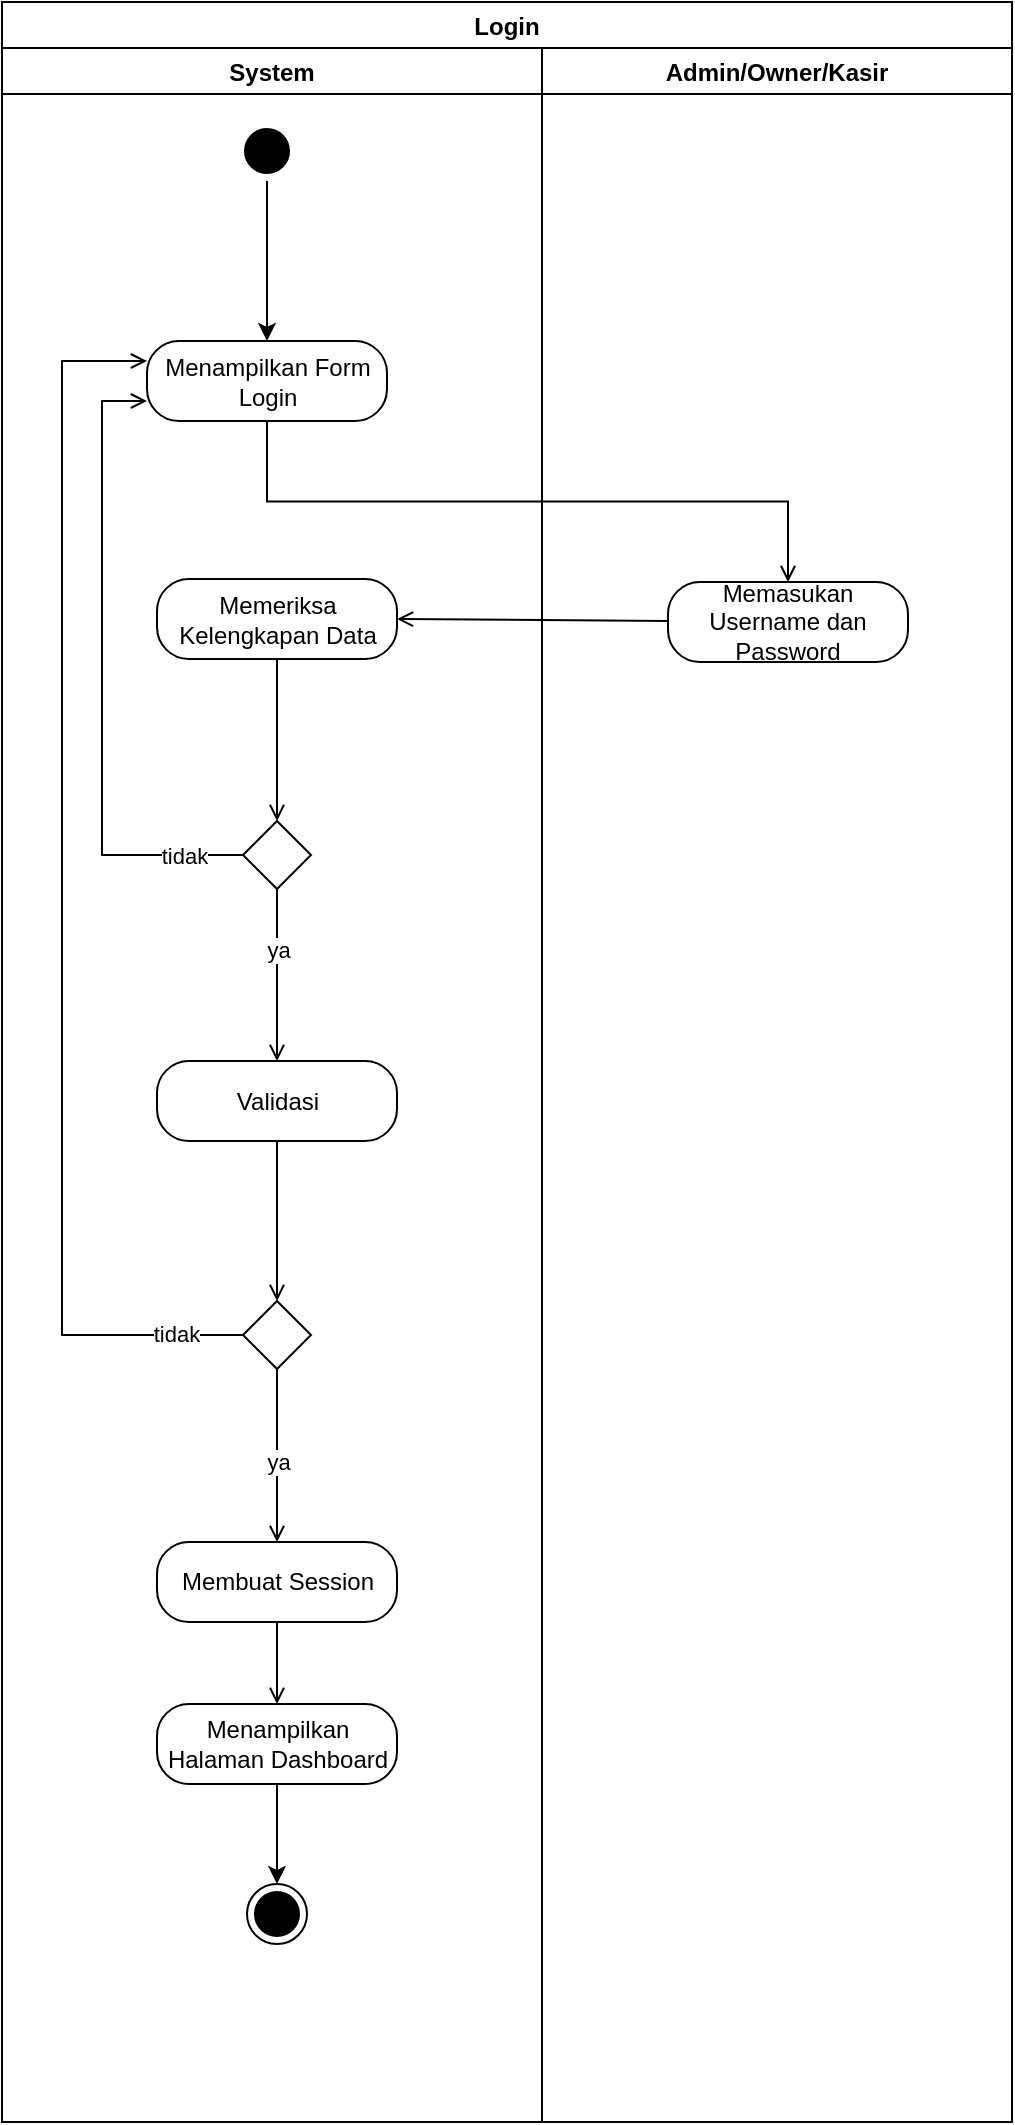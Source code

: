 <mxfile version="15.4.0" type="device" pages="8"><diagram name="Login" id="0783ab3e-0a74-02c8-0abd-f7b4e66b4bec"><mxGraphModel dx="852" dy="502" grid="1" gridSize="10" guides="1" tooltips="1" connect="1" arrows="1" fold="1" page="1" pageScale="1" pageWidth="827" pageHeight="1169" background="none" math="0" shadow="0"><root><mxCell id="0"/><mxCell id="1" parent="0"/><mxCell id="4tKQ2Q0CGmyU1cWJpz-E-1" value="Login" style="swimlane;" parent="1" vertex="1"><mxGeometry x="161" y="59" width="505" height="1060" as="geometry"/></mxCell><mxCell id="4tKQ2Q0CGmyU1cWJpz-E-2" value="System" style="swimlane;" parent="4tKQ2Q0CGmyU1cWJpz-E-1" vertex="1"><mxGeometry y="23" width="270" height="1037" as="geometry"/></mxCell><mxCell id="4tKQ2Q0CGmyU1cWJpz-E-15" value="Memeriksa Kelengkapan Data" style="rounded=1;whiteSpace=wrap;html=1;arcSize=40;fontColor=#000000;fillColor=#FFFFFF;strokeColor=#000000;" parent="4tKQ2Q0CGmyU1cWJpz-E-2" vertex="1"><mxGeometry x="77.5" y="265.5" width="120" height="40" as="geometry"/></mxCell><mxCell id="mN097R9Z_bUbuKL20Ipq-3" value="" style="edgeStyle=orthogonalEdgeStyle;rounded=0;orthogonalLoop=1;jettySize=auto;html=1;endArrow=open;endFill=0;" parent="4tKQ2Q0CGmyU1cWJpz-E-2" source="4tKQ2Q0CGmyU1cWJpz-E-19" target="mN097R9Z_bUbuKL20Ipq-2" edge="1"><mxGeometry relative="1" as="geometry"/></mxCell><mxCell id="mN097R9Z_bUbuKL20Ipq-9" value="ya" style="edgeLabel;html=1;align=center;verticalAlign=middle;resizable=0;points=[];" parent="mN097R9Z_bUbuKL20Ipq-3" vertex="1" connectable="0"><mxGeometry x="-0.296" relative="1" as="geometry"><mxPoint as="offset"/></mxGeometry></mxCell><mxCell id="4tKQ2Q0CGmyU1cWJpz-E-19" value="" style="rhombus;whiteSpace=wrap;html=1;strokeColor=#000000;fillColor=#FFFFFF;" parent="4tKQ2Q0CGmyU1cWJpz-E-2" vertex="1"><mxGeometry x="120.5" y="386.5" width="34" height="34" as="geometry"/></mxCell><mxCell id="4tKQ2Q0CGmyU1cWJpz-E-16" style="edgeStyle=none;rounded=0;orthogonalLoop=1;jettySize=auto;html=1;endArrow=open;endFill=0;strokeColor=#000000;entryX=0.5;entryY=0;entryDx=0;entryDy=0;" parent="4tKQ2Q0CGmyU1cWJpz-E-2" source="4tKQ2Q0CGmyU1cWJpz-E-15" target="4tKQ2Q0CGmyU1cWJpz-E-19" edge="1"><mxGeometry relative="1" as="geometry"><mxPoint x="185" y="297" as="targetPoint"/></mxGeometry></mxCell><mxCell id="mN097R9Z_bUbuKL20Ipq-6" value="" style="edgeStyle=orthogonalEdgeStyle;rounded=0;orthogonalLoop=1;jettySize=auto;html=1;endArrow=open;endFill=0;" parent="4tKQ2Q0CGmyU1cWJpz-E-2" source="mN097R9Z_bUbuKL20Ipq-2" target="mN097R9Z_bUbuKL20Ipq-5" edge="1"><mxGeometry relative="1" as="geometry"/></mxCell><mxCell id="mN097R9Z_bUbuKL20Ipq-2" value="Validasi" style="rounded=1;whiteSpace=wrap;html=1;arcSize=40;fontColor=#000000;fillColor=#FFFFFF;strokeColor=#000000;" parent="4tKQ2Q0CGmyU1cWJpz-E-2" vertex="1"><mxGeometry x="77.5" y="506.5" width="120" height="40" as="geometry"/></mxCell><mxCell id="mN097R9Z_bUbuKL20Ipq-4" value="Menampilkan Form Login" style="rounded=1;whiteSpace=wrap;html=1;arcSize=40;fontColor=#000000;fillColor=#FFFFFF;strokeColor=#000000;" parent="4tKQ2Q0CGmyU1cWJpz-E-2" vertex="1"><mxGeometry x="72.5" y="146.5" width="120" height="40" as="geometry"/></mxCell><mxCell id="mN097R9Z_bUbuKL20Ipq-11" value="" style="edgeStyle=orthogonalEdgeStyle;rounded=0;orthogonalLoop=1;jettySize=auto;html=1;endArrow=open;endFill=0;" parent="4tKQ2Q0CGmyU1cWJpz-E-2" source="mN097R9Z_bUbuKL20Ipq-5" edge="1"><mxGeometry relative="1" as="geometry"><mxPoint x="137.5" y="747" as="targetPoint"/></mxGeometry></mxCell><mxCell id="mN097R9Z_bUbuKL20Ipq-13" value="ya" style="edgeLabel;html=1;align=center;verticalAlign=middle;resizable=0;points=[];" parent="mN097R9Z_bUbuKL20Ipq-11" vertex="1" connectable="0"><mxGeometry x="0.334" y="-1" relative="1" as="geometry"><mxPoint x="1" y="-11" as="offset"/></mxGeometry></mxCell><mxCell id="mN097R9Z_bUbuKL20Ipq-5" value="" style="rhombus;whiteSpace=wrap;html=1;strokeColor=#000000;fillColor=#FFFFFF;" parent="4tKQ2Q0CGmyU1cWJpz-E-2" vertex="1"><mxGeometry x="120.5" y="626.5" width="34" height="34" as="geometry"/></mxCell><mxCell id="4tKQ2Q0CGmyU1cWJpz-E-20" style="edgeStyle=orthogonalEdgeStyle;rounded=0;orthogonalLoop=1;jettySize=auto;html=1;endArrow=open;endFill=0;strokeColor=#000000;entryX=0;entryY=0.75;entryDx=0;entryDy=0;exitX=0;exitY=0.5;exitDx=0;exitDy=0;" parent="4tKQ2Q0CGmyU1cWJpz-E-2" source="4tKQ2Q0CGmyU1cWJpz-E-19" target="mN097R9Z_bUbuKL20Ipq-4" edge="1"><mxGeometry relative="1" as="geometry"><mxPoint x="323" y="304" as="targetPoint"/><mxPoint x="105" y="404" as="sourcePoint"/><Array as="points"><mxPoint x="50" y="404"/><mxPoint x="50" y="177"/></Array></mxGeometry></mxCell><mxCell id="mN097R9Z_bUbuKL20Ipq-8" value="tidak" style="edgeLabel;html=1;align=center;verticalAlign=middle;resizable=0;points=[];" parent="4tKQ2Q0CGmyU1cWJpz-E-20" vertex="1" connectable="0"><mxGeometry x="-0.736" y="2" relative="1" as="geometry"><mxPoint x="12" y="-2" as="offset"/></mxGeometry></mxCell><mxCell id="mN097R9Z_bUbuKL20Ipq-7" style="edgeStyle=orthogonalEdgeStyle;rounded=0;orthogonalLoop=1;jettySize=auto;html=1;entryX=0;entryY=0.25;entryDx=0;entryDy=0;endArrow=open;endFill=0;" parent="4tKQ2Q0CGmyU1cWJpz-E-2" source="mN097R9Z_bUbuKL20Ipq-5" target="mN097R9Z_bUbuKL20Ipq-4" edge="1"><mxGeometry relative="1" as="geometry"><Array as="points"><mxPoint x="30" y="643"/><mxPoint x="30" y="157"/></Array></mxGeometry></mxCell><mxCell id="mN097R9Z_bUbuKL20Ipq-12" value="tidak" style="edgeLabel;html=1;align=center;verticalAlign=middle;resizable=0;points=[];" parent="mN097R9Z_bUbuKL20Ipq-7" vertex="1" connectable="0"><mxGeometry x="-0.891" y="-1" relative="1" as="geometry"><mxPoint as="offset"/></mxGeometry></mxCell><mxCell id="VSpLwrDYALyu89xzr4wN-2" value="Membuat Session" style="rounded=1;whiteSpace=wrap;html=1;arcSize=40;fontColor=#000000;fillColor=#FFFFFF;strokeColor=#000000;" parent="4tKQ2Q0CGmyU1cWJpz-E-2" vertex="1"><mxGeometry x="77.5" y="747" width="120" height="40" as="geometry"/></mxCell><mxCell id="4tKQ2Q0CGmyU1cWJpz-E-26" value="" style="ellipse;html=1;shape=endState;fillColor=#000000;strokeColor=#000000;" parent="4tKQ2Q0CGmyU1cWJpz-E-2" vertex="1"><mxGeometry x="122.5" y="918" width="30" height="30" as="geometry"/></mxCell><mxCell id="Rxb_bW290a__B6LvBMq1-1" value="" style="edgeStyle=orthogonalEdgeStyle;rounded=0;sketch=0;orthogonalLoop=1;jettySize=auto;html=1;endArrow=open;endFill=0;strokeColor=#000000;entryX=0.5;entryY=0;entryDx=0;entryDy=0;" parent="4tKQ2Q0CGmyU1cWJpz-E-2" source="VSpLwrDYALyu89xzr4wN-2" target="gQTD4_Z_B6OovJL8MkUZ-1" edge="1"><mxGeometry relative="1" as="geometry"/></mxCell><mxCell id="W8YEZUCAR8BjE-Q2919k-1" value="" style="edgeStyle=orthogonalEdgeStyle;rounded=0;orthogonalLoop=1;jettySize=auto;html=1;" parent="4tKQ2Q0CGmyU1cWJpz-E-2" source="4tKQ2Q0CGmyU1cWJpz-E-6" target="mN097R9Z_bUbuKL20Ipq-4" edge="1"><mxGeometry relative="1" as="geometry"/></mxCell><mxCell id="4tKQ2Q0CGmyU1cWJpz-E-6" value="" style="ellipse;html=1;shape=startState;fillColor=#000000;strokeColor=#000000;" parent="4tKQ2Q0CGmyU1cWJpz-E-2" vertex="1"><mxGeometry x="117.5" y="36.5" width="30" height="30" as="geometry"/></mxCell><mxCell id="gQTD4_Z_B6OovJL8MkUZ-2" value="" style="edgeStyle=orthogonalEdgeStyle;rounded=0;orthogonalLoop=1;jettySize=auto;html=1;" parent="4tKQ2Q0CGmyU1cWJpz-E-2" source="gQTD4_Z_B6OovJL8MkUZ-1" target="4tKQ2Q0CGmyU1cWJpz-E-26" edge="1"><mxGeometry relative="1" as="geometry"/></mxCell><mxCell id="gQTD4_Z_B6OovJL8MkUZ-1" value="Menampilkan Halaman Dashboard" style="rounded=1;whiteSpace=wrap;html=1;arcSize=40;fontColor=#000000;fillColor=#FFFFFF;strokeColor=#000000;" parent="4tKQ2Q0CGmyU1cWJpz-E-2" vertex="1"><mxGeometry x="77.5" y="828" width="120" height="40" as="geometry"/></mxCell><mxCell id="4tKQ2Q0CGmyU1cWJpz-E-5" value="Admin/Owner/Kasir" style="swimlane;startSize=23;" parent="4tKQ2Q0CGmyU1cWJpz-E-1" vertex="1"><mxGeometry x="270" y="23" width="235" height="1037" as="geometry"/></mxCell><mxCell id="4tKQ2Q0CGmyU1cWJpz-E-14" value="Memasukan Username dan Password" style="rounded=1;whiteSpace=wrap;html=1;arcSize=40;fontColor=#000000;fillColor=#FFFFFF;strokeColor=#000000;" parent="4tKQ2Q0CGmyU1cWJpz-E-5" vertex="1"><mxGeometry x="63" y="267" width="120" height="40" as="geometry"/></mxCell><mxCell id="4tKQ2Q0CGmyU1cWJpz-E-17" style="edgeStyle=none;rounded=0;orthogonalLoop=1;jettySize=auto;html=1;entryX=1;entryY=0.5;entryDx=0;entryDy=0;endArrow=open;endFill=0;strokeColor=#000000;" parent="4tKQ2Q0CGmyU1cWJpz-E-1" source="4tKQ2Q0CGmyU1cWJpz-E-14" target="4tKQ2Q0CGmyU1cWJpz-E-15" edge="1"><mxGeometry relative="1" as="geometry"/></mxCell><mxCell id="VSpLwrDYALyu89xzr4wN-6" value="" style="edgeStyle=orthogonalEdgeStyle;rounded=0;sketch=0;orthogonalLoop=1;jettySize=auto;html=1;endArrow=open;endFill=0;strokeColor=#000000;exitX=0.5;exitY=1;exitDx=0;exitDy=0;" parent="4tKQ2Q0CGmyU1cWJpz-E-1" source="mN097R9Z_bUbuKL20Ipq-4" target="4tKQ2Q0CGmyU1cWJpz-E-14" edge="1"><mxGeometry relative="1" as="geometry"/></mxCell></root></mxGraphModel></diagram><diagram name="Logout" id="vIGCnD_iS2k6o2yDlPkD"><mxGraphModel dx="390" dy="717" grid="1" gridSize="10" guides="1" tooltips="1" connect="1" arrows="1" fold="1" page="1" pageScale="1" pageWidth="827" pageHeight="1169" background="none" math="0" shadow="0"><root><mxCell id="4kBPeP13JDRSHO75kRqF-0"/><mxCell id="4kBPeP13JDRSHO75kRqF-1" parent="4kBPeP13JDRSHO75kRqF-0"/><mxCell id="P7PhSmhruFwbLngjz3a8-0" value="Logout" style="swimlane;rounded=0;sketch=0;strokeColor=#000000;fillColor=default;" parent="4kBPeP13JDRSHO75kRqF-1" vertex="1"><mxGeometry x="996" y="170" width="490" height="720" as="geometry"/></mxCell><mxCell id="Z1IjTt9X52pT4BjOzRH0-11" value="Admin/Owner/Kasir" style="swimlane;startSize=23;" parent="4kBPeP13JDRSHO75kRqF-1" vertex="1"><mxGeometry x="1246" y="190" width="240" height="700" as="geometry"/></mxCell><mxCell id="Z1IjTt9X52pT4BjOzRH0-12" value="" style="ellipse;html=1;shape=startState;fillColor=#000000;strokeColor=#000000;" parent="Z1IjTt9X52pT4BjOzRH0-11" vertex="1"><mxGeometry x="105" y="40" width="30" height="30" as="geometry"/></mxCell><mxCell id="Z1IjTt9X52pT4BjOzRH0-13" value="" style="edgeStyle=orthogonalEdgeStyle;html=1;verticalAlign=bottom;endArrow=open;endSize=8;strokeColor=#000000;rounded=0;exitX=0.5;exitY=0.667;exitDx=0;exitDy=0;exitPerimeter=0;entryX=0.5;entryY=0;entryDx=0;entryDy=0;" parent="Z1IjTt9X52pT4BjOzRH0-11" source="Z1IjTt9X52pT4BjOzRH0-12" target="Z1IjTt9X52pT4BjOzRH0-14" edge="1"><mxGeometry relative="1" as="geometry"><mxPoint x="100" y="107" as="targetPoint"/></mxGeometry></mxCell><mxCell id="Z1IjTt9X52pT4BjOzRH0-14" value="Klik Tombol Logout" style="rounded=1;whiteSpace=wrap;html=1;arcSize=40;fontColor=#000000;fillColor=#FFFFFF;strokeColor=#000000;" parent="Z1IjTt9X52pT4BjOzRH0-11" vertex="1"><mxGeometry x="55" y="150" width="130" height="40" as="geometry"/></mxCell><mxCell id="Z1IjTt9X52pT4BjOzRH0-27" value="Kembali ke&lt;br&gt;Halaman Login" style="rounded=1;whiteSpace=wrap;html=1;arcSize=40;fontColor=#000000;fillColor=#FFFFFF;strokeColor=#000000;" parent="Z1IjTt9X52pT4BjOzRH0-11" vertex="1"><mxGeometry x="55" y="390.5" width="130" height="40" as="geometry"/></mxCell><mxCell id="Z1IjTt9X52pT4BjOzRH0-22" style="edgeStyle=orthogonalEdgeStyle;rounded=0;sketch=0;orthogonalLoop=1;jettySize=auto;html=1;entryX=1;entryY=0.5;entryDx=0;entryDy=0;endArrow=open;endFill=0;" parent="4kBPeP13JDRSHO75kRqF-1" source="Z1IjTt9X52pT4BjOzRH0-14" target="Z1IjTt9X52pT4BjOzRH0-8" edge="1"><mxGeometry relative="1" as="geometry"/></mxCell><mxCell id="Z1IjTt9X52pT4BjOzRH0-28" style="edgeStyle=orthogonalEdgeStyle;rounded=0;sketch=0;orthogonalLoop=1;jettySize=auto;html=1;entryX=0;entryY=0.5;entryDx=0;entryDy=0;endArrow=open;endFill=0;" parent="4kBPeP13JDRSHO75kRqF-1" source="Z1IjTt9X52pT4BjOzRH0-5" target="Z1IjTt9X52pT4BjOzRH0-27" edge="1"><mxGeometry relative="1" as="geometry"/></mxCell><mxCell id="9gOZN422D1GrMGDfR1nl-0" value="tidak" style="edgeLabel;html=1;align=center;verticalAlign=middle;resizable=0;points=[];" parent="Z1IjTt9X52pT4BjOzRH0-28" vertex="1" connectable="0"><mxGeometry x="-0.693" y="1" relative="1" as="geometry"><mxPoint x="34" y="1" as="offset"/></mxGeometry></mxCell><mxCell id="Z1IjTt9X52pT4BjOzRH0-1" value="System" style="swimlane;" parent="4kBPeP13JDRSHO75kRqF-1" vertex="1"><mxGeometry x="996" y="190" width="250" height="700" as="geometry"/></mxCell><mxCell id="Z1IjTt9X52pT4BjOzRH0-23" value="" style="edgeStyle=orthogonalEdgeStyle;rounded=0;sketch=0;orthogonalLoop=1;jettySize=auto;html=1;endArrow=open;endFill=0;" parent="Z1IjTt9X52pT4BjOzRH0-1" source="Z1IjTt9X52pT4BjOzRH0-2" target="Z1IjTt9X52pT4BjOzRH0-5" edge="1"><mxGeometry relative="1" as="geometry"/></mxCell><mxCell id="Z1IjTt9X52pT4BjOzRH0-2" value="Menampilkan Halaman Logout" style="rounded=1;whiteSpace=wrap;html=1;arcSize=40;fontColor=#000000;fillColor=#FFFFFF;strokeColor=#000000;" parent="Z1IjTt9X52pT4BjOzRH0-1" vertex="1"><mxGeometry x="55" y="270" width="130" height="40" as="geometry"/></mxCell><mxCell id="Z1IjTt9X52pT4BjOzRH0-3" style="edgeStyle=orthogonalEdgeStyle;curved=0;rounded=1;sketch=0;orthogonalLoop=1;jettySize=auto;html=1;entryX=0.5;entryY=0;entryDx=0;entryDy=0;endArrow=open;endFill=0;" parent="Z1IjTt9X52pT4BjOzRH0-1" source="Z1IjTt9X52pT4BjOzRH0-5" edge="1"><mxGeometry relative="1" as="geometry"><Array as="points"><mxPoint x="120" y="447"/><mxPoint x="120" y="447"/></Array><mxPoint x="120" y="510" as="targetPoint"/></mxGeometry></mxCell><mxCell id="Z1IjTt9X52pT4BjOzRH0-4" value="ya" style="edgeLabel;html=1;align=center;verticalAlign=middle;resizable=0;points=[];" parent="Z1IjTt9X52pT4BjOzRH0-3" vertex="1" connectable="0"><mxGeometry x="-0.258" y="1" relative="1" as="geometry"><mxPoint as="offset"/></mxGeometry></mxCell><mxCell id="Z1IjTt9X52pT4BjOzRH0-5" value="" style="rhombus;whiteSpace=wrap;html=1;strokeColor=#000000;fillColor=#FFFFFF;" parent="Z1IjTt9X52pT4BjOzRH0-1" vertex="1"><mxGeometry x="103.5" y="394" width="33" height="33" as="geometry"/></mxCell><mxCell id="nPst8rVgvCmzNGddFZjB-0" value="" style="edgeStyle=orthogonalEdgeStyle;rounded=0;sketch=0;orthogonalLoop=1;jettySize=auto;html=1;endArrow=open;endFill=0;strokeColor=#000000;" parent="Z1IjTt9X52pT4BjOzRH0-1" source="Z1IjTt9X52pT4BjOzRH0-8" target="Z1IjTt9X52pT4BjOzRH0-2" edge="1"><mxGeometry relative="1" as="geometry"/></mxCell><mxCell id="Z1IjTt9X52pT4BjOzRH0-8" value="Menghapus Session" style="rounded=1;whiteSpace=wrap;html=1;arcSize=40;fontColor=#000000;fillColor=#FFFFFF;strokeColor=#000000;" parent="Z1IjTt9X52pT4BjOzRH0-1" vertex="1"><mxGeometry x="54.5" y="150" width="130" height="40" as="geometry"/></mxCell><mxCell id="Z1IjTt9X52pT4BjOzRH0-17" value="" style="ellipse;html=1;shape=endState;fillColor=#000000;strokeColor=#000000;" parent="Z1IjTt9X52pT4BjOzRH0-1" vertex="1"><mxGeometry x="105" y="634" width="30" height="30" as="geometry"/></mxCell><mxCell id="Z1IjTt9X52pT4BjOzRH0-18" style="edgeStyle=none;rounded=0;orthogonalLoop=1;jettySize=auto;html=1;entryX=0.5;entryY=0;entryDx=0;entryDy=0;endArrow=open;endFill=0;strokeColor=#000000;exitX=0.5;exitY=1;exitDx=0;exitDy=0;" parent="Z1IjTt9X52pT4BjOzRH0-1" source="nPst8rVgvCmzNGddFZjB-1" target="Z1IjTt9X52pT4BjOzRH0-17" edge="1"><mxGeometry relative="1" as="geometry"><mxPoint x="120" y="550" as="sourcePoint"/></mxGeometry></mxCell><mxCell id="nPst8rVgvCmzNGddFZjB-1" value="Menampilkan&lt;br&gt;Halaman Login" style="rounded=1;whiteSpace=wrap;html=1;arcSize=40;fontColor=#000000;fillColor=#FFFFFF;strokeColor=#000000;" parent="Z1IjTt9X52pT4BjOzRH0-1" vertex="1"><mxGeometry x="54" y="510" width="130.5" height="40" as="geometry"/></mxCell></root></mxGraphModel></diagram><diagram name="Registrasi Pelanggan" id="Jm_ydSjkXZhIfCFgcP8L"><mxGraphModel dx="25" dy="502" grid="1" gridSize="10" guides="1" tooltips="1" connect="1" arrows="1" fold="1" page="1" pageScale="1" pageWidth="827" pageHeight="1169" background="none" math="0" shadow="0"><root><mxCell id="r5nO514y0Ee6WWy9xTYz-0"/><mxCell id="r5nO514y0Ee6WWy9xTYz-1" parent="r5nO514y0Ee6WWy9xTYz-0"/><mxCell id="6n8Auv_oKor19uXdS7c--5" value="Sistem" style="swimlane;strokeColor=#000000;" parent="r5nO514y0Ee6WWy9xTYz-1" vertex="1"><mxGeometry x="1140" y="173" width="201" height="977" as="geometry"/></mxCell><mxCell id="6n8Auv_oKor19uXdS7c--6" value="Registrasi Pelanggan" style="swimlane;strokeColor=#000000;" parent="r5nO514y0Ee6WWy9xTYz-1" vertex="1"><mxGeometry x="941" y="150" width="399" height="1000" as="geometry"/></mxCell><mxCell id="6n8Auv_oKor19uXdS7c--11" value="Admin/Kasir" style="swimlane;strokeColor=#000000;" parent="6n8Auv_oKor19uXdS7c--6" vertex="1"><mxGeometry y="23" width="200" height="977" as="geometry"/></mxCell><mxCell id="6n8Auv_oKor19uXdS7c--12" value="" style="ellipse;html=1;shape=startState;fillColor=#000000;strokeColor=#000000;" parent="6n8Auv_oKor19uXdS7c--11" vertex="1"><mxGeometry x="79.25" y="45.5" width="41.5" height="41.5" as="geometry"/></mxCell><mxCell id="6n8Auv_oKor19uXdS7c--13" value="" style="edgeStyle=orthogonalEdgeStyle;html=1;verticalAlign=bottom;endArrow=open;endSize=8;strokeColor=#000000;rounded=0;entryX=0.5;entryY=0;entryDx=0;entryDy=0;" parent="6n8Auv_oKor19uXdS7c--11" target="6n8Auv_oKor19uXdS7c--4" edge="1"><mxGeometry relative="1" as="geometry"><mxPoint x="100" y="137" as="targetPoint"/><mxPoint x="100" y="83" as="sourcePoint"/></mxGeometry></mxCell><mxCell id="6n8Auv_oKor19uXdS7c--4" value="Memilih Menu Registrasi Pelanggan" style="rounded=1;whiteSpace=wrap;html=1;arcSize=40;fontColor=#000000;fillColor=#FFFFFF;strokeColor=#000000;" parent="6n8Auv_oKor19uXdS7c--11" vertex="1"><mxGeometry x="40" y="165.5" width="120" height="40" as="geometry"/></mxCell><mxCell id="6n8Auv_oKor19uXdS7c--33" value="Mengisi Input&lt;br&gt;Data pelanggan" style="rounded=1;whiteSpace=wrap;html=1;arcSize=40;fontColor=#000000;fillColor=#FFFFFF;strokeColor=#000000;" parent="6n8Auv_oKor19uXdS7c--11" vertex="1"><mxGeometry x="40" y="285.5" width="120" height="40" as="geometry"/></mxCell><mxCell id="6n8Auv_oKor19uXdS7c--38" value="Mengisi Input Data Transaksi&amp;nbsp;" style="rounded=1;whiteSpace=wrap;html=1;arcSize=40;fontColor=#000000;fillColor=#FFFFFF;strokeColor=#000000;" parent="6n8Auv_oKor19uXdS7c--11" vertex="1"><mxGeometry x="40" y="567" width="120" height="40" as="geometry"/></mxCell><mxCell id="6n8Auv_oKor19uXdS7c--44" value="" style="edgeStyle=orthogonalEdgeStyle;rounded=0;sketch=0;orthogonalLoop=1;jettySize=auto;html=1;endArrow=open;endFill=0;strokeColor=#000000;entryX=0.5;entryY=0;entryDx=0;entryDy=0;" parent="6n8Auv_oKor19uXdS7c--6" source="6n8Auv_oKor19uXdS7c--32" target="6n8Auv_oKor19uXdS7c--33" edge="1"><mxGeometry relative="1" as="geometry"><Array as="points"><mxPoint x="300" y="269"/><mxPoint x="100" y="269"/></Array></mxGeometry></mxCell><mxCell id="6n8Auv_oKor19uXdS7c--32" value="Menampilkan Form Input Data Pelanggan" style="rounded=1;whiteSpace=wrap;html=1;arcSize=40;fontColor=#000000;fillColor=#FFFFFF;strokeColor=#000000;" parent="6n8Auv_oKor19uXdS7c--6" vertex="1"><mxGeometry x="240" y="188.5" width="120" height="40" as="geometry"/></mxCell><mxCell id="6n8Auv_oKor19uXdS7c--47" value="" style="edgeStyle=orthogonalEdgeStyle;rounded=0;sketch=0;orthogonalLoop=1;jettySize=auto;html=1;endArrow=open;endFill=0;strokeColor=#000000;" parent="6n8Auv_oKor19uXdS7c--6" source="6n8Auv_oKor19uXdS7c--34" target="6n8Auv_oKor19uXdS7c--35" edge="1"><mxGeometry relative="1" as="geometry"/></mxCell><mxCell id="6n8Auv_oKor19uXdS7c--34" value="Memeriksa Semua Input Terisi" style="rounded=1;whiteSpace=wrap;html=1;arcSize=40;fontColor=#000000;fillColor=#FFFFFF;strokeColor=#000000;" parent="6n8Auv_oKor19uXdS7c--6" vertex="1"><mxGeometry x="240" y="308.5" width="120" height="40" as="geometry"/></mxCell><mxCell id="6n8Auv_oKor19uXdS7c--48" value="" style="edgeStyle=orthogonalEdgeStyle;rounded=0;sketch=0;orthogonalLoop=1;jettySize=auto;html=1;endArrow=open;endFill=0;strokeColor=#000000;" parent="6n8Auv_oKor19uXdS7c--6" source="6n8Auv_oKor19uXdS7c--35" target="6n8Auv_oKor19uXdS7c--36" edge="1"><mxGeometry relative="1" as="geometry"/></mxCell><mxCell id="6n8Auv_oKor19uXdS7c--50" value="ya" style="edgeLabel;html=1;align=center;verticalAlign=middle;resizable=0;points=[];" parent="6n8Auv_oKor19uXdS7c--48" vertex="1" connectable="0"><mxGeometry x="-0.254" relative="1" as="geometry"><mxPoint as="offset"/></mxGeometry></mxCell><mxCell id="6n8Auv_oKor19uXdS7c--49" style="edgeStyle=orthogonalEdgeStyle;rounded=0;sketch=0;orthogonalLoop=1;jettySize=auto;html=1;entryX=1;entryY=0.5;entryDx=0;entryDy=0;endArrow=open;endFill=0;strokeColor=#000000;" parent="6n8Auv_oKor19uXdS7c--6" source="6n8Auv_oKor19uXdS7c--35" target="6n8Auv_oKor19uXdS7c--32" edge="1"><mxGeometry relative="1" as="geometry"><Array as="points"><mxPoint x="380" y="415"/><mxPoint x="380" y="209"/></Array></mxGeometry></mxCell><mxCell id="6n8Auv_oKor19uXdS7c--51" value="tidak" style="edgeLabel;html=1;align=center;verticalAlign=middle;resizable=0;points=[];" parent="6n8Auv_oKor19uXdS7c--49" vertex="1" connectable="0"><mxGeometry x="-0.859" relative="1" as="geometry"><mxPoint as="offset"/></mxGeometry></mxCell><mxCell id="6n8Auv_oKor19uXdS7c--35" value="" style="rhombus;whiteSpace=wrap;html=1;strokeColor=#000000;fillColor=#FFFFFF;" parent="6n8Auv_oKor19uXdS7c--6" vertex="1"><mxGeometry x="280" y="395" width="40" height="40" as="geometry"/></mxCell><mxCell id="6n8Auv_oKor19uXdS7c--52" value="" style="edgeStyle=orthogonalEdgeStyle;rounded=0;sketch=0;orthogonalLoop=1;jettySize=auto;html=1;endArrow=open;endFill=0;strokeColor=#000000;" parent="6n8Auv_oKor19uXdS7c--6" source="6n8Auv_oKor19uXdS7c--36" target="6n8Auv_oKor19uXdS7c--37" edge="1"><mxGeometry relative="1" as="geometry"/></mxCell><mxCell id="6n8Auv_oKor19uXdS7c--36" value="Data Tersimpan di Database" style="rounded=1;whiteSpace=wrap;html=1;arcSize=40;fontColor=#000000;fillColor=#FFFFFF;strokeColor=#000000;" parent="6n8Auv_oKor19uXdS7c--6" vertex="1"><mxGeometry x="240" y="500" width="120" height="40" as="geometry"/></mxCell><mxCell id="6n8Auv_oKor19uXdS7c--53" style="edgeStyle=orthogonalEdgeStyle;rounded=0;sketch=0;orthogonalLoop=1;jettySize=auto;html=1;entryX=1;entryY=0.5;entryDx=0;entryDy=0;endArrow=open;endFill=0;strokeColor=#000000;" parent="6n8Auv_oKor19uXdS7c--6" source="6n8Auv_oKor19uXdS7c--37" target="6n8Auv_oKor19uXdS7c--38" edge="1"><mxGeometry relative="1" as="geometry"/></mxCell><mxCell id="6n8Auv_oKor19uXdS7c--37" value="Menampilkan Form Input Transaksi" style="rounded=1;whiteSpace=wrap;html=1;arcSize=40;fontColor=#000000;fillColor=#FFFFFF;strokeColor=#000000;" parent="6n8Auv_oKor19uXdS7c--6" vertex="1"><mxGeometry x="240" y="590" width="120" height="40" as="geometry"/></mxCell><mxCell id="6n8Auv_oKor19uXdS7c--43" value="" style="edgeStyle=orthogonalEdgeStyle;rounded=0;sketch=0;orthogonalLoop=1;jettySize=auto;html=1;endArrow=open;endFill=0;strokeColor=#000000;" parent="6n8Auv_oKor19uXdS7c--6" source="6n8Auv_oKor19uXdS7c--4" target="6n8Auv_oKor19uXdS7c--32" edge="1"><mxGeometry relative="1" as="geometry"/></mxCell><mxCell id="6n8Auv_oKor19uXdS7c--46" value="" style="edgeStyle=orthogonalEdgeStyle;rounded=0;sketch=0;orthogonalLoop=1;jettySize=auto;html=1;endArrow=open;endFill=0;strokeColor=#000000;" parent="6n8Auv_oKor19uXdS7c--6" source="6n8Auv_oKor19uXdS7c--33" target="6n8Auv_oKor19uXdS7c--34" edge="1"><mxGeometry relative="1" as="geometry"/></mxCell><mxCell id="ea_L1zhFlDtJijO0QYYx-3" value="Memeriksa Semua Input Terisi" style="rounded=1;whiteSpace=wrap;html=1;arcSize=40;fontColor=#000000;fillColor=#FFFFFF;strokeColor=#000000;" parent="6n8Auv_oKor19uXdS7c--6" vertex="1"><mxGeometry x="240" y="650" width="120" height="40" as="geometry"/></mxCell><mxCell id="ea_L1zhFlDtJijO0QYYx-4" style="edgeStyle=orthogonalEdgeStyle;rounded=0;orthogonalLoop=1;jettySize=auto;html=1;entryX=0;entryY=0.5;entryDx=0;entryDy=0;" parent="6n8Auv_oKor19uXdS7c--6" source="6n8Auv_oKor19uXdS7c--38" target="ea_L1zhFlDtJijO0QYYx-3" edge="1"><mxGeometry relative="1" as="geometry"><Array as="points"><mxPoint x="100" y="670"/></Array></mxGeometry></mxCell><mxCell id="ea_L1zhFlDtJijO0QYYx-5" value="" style="edgeStyle=orthogonalEdgeStyle;rounded=0;sketch=0;orthogonalLoop=1;jettySize=auto;html=1;endArrow=open;endFill=0;strokeColor=#000000;" parent="6n8Auv_oKor19uXdS7c--6" target="ea_L1zhFlDtJijO0QYYx-8" edge="1"><mxGeometry relative="1" as="geometry"><mxPoint x="300" y="690" as="sourcePoint"/></mxGeometry></mxCell><mxCell id="ea_L1zhFlDtJijO0QYYx-6" value="" style="edgeStyle=orthogonalEdgeStyle;rounded=0;sketch=0;orthogonalLoop=1;jettySize=auto;html=1;endArrow=open;endFill=0;strokeColor=#000000;" parent="6n8Auv_oKor19uXdS7c--6" source="ea_L1zhFlDtJijO0QYYx-8" edge="1"><mxGeometry relative="1" as="geometry"><mxPoint x="300" y="841.5" as="targetPoint"/></mxGeometry></mxCell><mxCell id="ea_L1zhFlDtJijO0QYYx-7" value="ya" style="edgeLabel;html=1;align=center;verticalAlign=middle;resizable=0;points=[];" parent="ea_L1zhFlDtJijO0QYYx-6" vertex="1" connectable="0"><mxGeometry x="-0.254" relative="1" as="geometry"><mxPoint as="offset"/></mxGeometry></mxCell><mxCell id="ea_L1zhFlDtJijO0QYYx-8" value="" style="rhombus;whiteSpace=wrap;html=1;strokeColor=#000000;fillColor=#FFFFFF;" parent="6n8Auv_oKor19uXdS7c--6" vertex="1"><mxGeometry x="280" y="736.5" width="40" height="40" as="geometry"/></mxCell><mxCell id="ea_L1zhFlDtJijO0QYYx-9" style="edgeStyle=orthogonalEdgeStyle;rounded=0;sketch=0;orthogonalLoop=1;jettySize=auto;html=1;entryX=1;entryY=0.5;entryDx=0;entryDy=0;endArrow=open;endFill=0;strokeColor=#000000;exitX=1;exitY=0.5;exitDx=0;exitDy=0;" parent="6n8Auv_oKor19uXdS7c--6" source="ea_L1zhFlDtJijO0QYYx-8" edge="1"><mxGeometry relative="1" as="geometry"><Array as="points"><mxPoint x="380" y="757"/><mxPoint x="380" y="610"/></Array><mxPoint x="320" y="816.5" as="sourcePoint"/><mxPoint x="360" y="610" as="targetPoint"/></mxGeometry></mxCell><mxCell id="ea_L1zhFlDtJijO0QYYx-10" value="tidak" style="edgeLabel;html=1;align=center;verticalAlign=middle;resizable=0;points=[];" parent="ea_L1zhFlDtJijO0QYYx-9" vertex="1" connectable="0"><mxGeometry x="-0.859" relative="1" as="geometry"><mxPoint x="13" as="offset"/></mxGeometry></mxCell><mxCell id="ea_L1zhFlDtJijO0QYYx-13" value="" style="edgeStyle=orthogonalEdgeStyle;rounded=0;orthogonalLoop=1;jettySize=auto;html=1;" parent="6n8Auv_oKor19uXdS7c--6" source="ea_L1zhFlDtJijO0QYYx-11" target="ea_L1zhFlDtJijO0QYYx-12" edge="1"><mxGeometry relative="1" as="geometry"/></mxCell><mxCell id="ea_L1zhFlDtJijO0QYYx-11" value="Data Tersimpan di Database" style="rounded=1;whiteSpace=wrap;html=1;arcSize=40;fontColor=#000000;fillColor=#FFFFFF;strokeColor=#000000;" parent="6n8Auv_oKor19uXdS7c--6" vertex="1"><mxGeometry x="240" y="840" width="120" height="40" as="geometry"/></mxCell><mxCell id="ea_L1zhFlDtJijO0QYYx-12" value="Menampilkan Menu Transaksi" style="rounded=1;whiteSpace=wrap;html=1;arcSize=40;fontColor=#000000;fillColor=#FFFFFF;strokeColor=#000000;" parent="6n8Auv_oKor19uXdS7c--6" vertex="1"><mxGeometry x="240" y="910" width="120" height="40" as="geometry"/></mxCell></root></mxGraphModel></diagram><diagram id="Bfve6cYc-9H7ev2NAl61" name="CRUD Pengguna"><mxGraphModel dx="852" dy="502" grid="1" gridSize="10" guides="1" tooltips="1" connect="1" arrows="1" fold="1" page="1" pageScale="1" pageWidth="827" pageHeight="1169" math="0" shadow="0"><root><mxCell id="Sep0gIHy8dyI2trev9iX-0"/><mxCell id="Sep0gIHy8dyI2trev9iX-1" parent="Sep0gIHy8dyI2trev9iX-0"/><mxCell id="HSaXmXcl0QpI6Gu1xT70-0" value="System" style="swimlane;startSize=23;" parent="Sep0gIHy8dyI2trev9iX-1" vertex="1"><mxGeometry x="414" y="143" width="400" height="930" as="geometry"/></mxCell><mxCell id="HSaXmXcl0QpI6Gu1xT70-4" value="Menu Tambah&lt;br&gt;Data Pengguna" style="whiteSpace=wrap;html=1;arcSize=40;fontColor=#000000;fillColor=#FFFFFF;strokeColor=#000000;fontSize=11;" parent="HSaXmXcl0QpI6Gu1xT70-0" vertex="1"><mxGeometry x="25" y="350.0" width="110" height="40" as="geometry"/></mxCell><mxCell id="6KiU5TAWieBdu0S2s1S7-12" style="edgeStyle=orthogonalEdgeStyle;sketch=0;orthogonalLoop=1;jettySize=auto;html=1;entryX=0.5;entryY=0;entryDx=0;entryDy=0;fontSize=11;endArrow=open;endFill=0;strokeColor=#000000;exitX=0.931;exitY=0.245;exitDx=0;exitDy=0;exitPerimeter=0;rounded=0;" parent="HSaXmXcl0QpI6Gu1xT70-0" source="HSaXmXcl0QpI6Gu1xT70-20" target="6KiU5TAWieBdu0S2s1S7-3" edge="1"><mxGeometry relative="1" as="geometry"><Array as="points"><mxPoint x="220" y="310"/><mxPoint x="320" y="310"/></Array></mxGeometry></mxCell><mxCell id="6KiU5TAWieBdu0S2s1S7-13" style="edgeStyle=orthogonalEdgeStyle;sketch=0;orthogonalLoop=1;jettySize=auto;html=1;entryX=0.5;entryY=0;entryDx=0;entryDy=0;fontSize=11;endArrow=open;endFill=0;strokeColor=#000000;exitX=0.915;exitY=0.742;exitDx=0;exitDy=0;exitPerimeter=0;rounded=0;" parent="HSaXmXcl0QpI6Gu1xT70-0" source="HSaXmXcl0QpI6Gu1xT70-20" target="HSaXmXcl0QpI6Gu1xT70-4" edge="1"><mxGeometry relative="1" as="geometry"><Array as="points"><mxPoint x="181" y="310"/><mxPoint x="80" y="310"/></Array></mxGeometry></mxCell><mxCell id="HSaXmXcl0QpI6Gu1xT70-20" value="" style="html=1;points=[];perimeter=orthogonalPerimeter;fillColor=#000000;strokeColor=none;sketch=0;rotation=90;" parent="HSaXmXcl0QpI6Gu1xT70-0" vertex="1"><mxGeometry x="194.83" y="250.32" width="10" height="79.51" as="geometry"/></mxCell><mxCell id="6KiU5TAWieBdu0S2s1S7-2" value="Menu Ubah&lt;br&gt;Data&amp;nbsp;Pengguna" style="whiteSpace=wrap;html=1;arcSize=40;fontColor=#000000;fillColor=#FFFFFF;strokeColor=#000000;fontSize=11;" parent="HSaXmXcl0QpI6Gu1xT70-0" vertex="1"><mxGeometry x="145" y="350.0" width="110" height="40" as="geometry"/></mxCell><mxCell id="6KiU5TAWieBdu0S2s1S7-3" value="Menu Hapus&lt;br&gt;Data&amp;nbsp;Pengguna" style="whiteSpace=wrap;html=1;arcSize=40;fontColor=#000000;fillColor=#FFFFFF;strokeColor=#000000;fontSize=11;" parent="HSaXmXcl0QpI6Gu1xT70-0" vertex="1"><mxGeometry x="265" y="350.0" width="110" height="40" as="geometry"/></mxCell><mxCell id="6KiU5TAWieBdu0S2s1S7-1" style="edgeStyle=orthogonalEdgeStyle;sketch=0;orthogonalLoop=1;jettySize=auto;html=1;endArrow=open;endFill=0;strokeColor=#000000;entryX=0.5;entryY=0;entryDx=0;entryDy=0;rounded=0;" parent="HSaXmXcl0QpI6Gu1xT70-0" source="HSaXmXcl0QpI6Gu1xT70-20" target="6KiU5TAWieBdu0S2s1S7-2" edge="1"><mxGeometry relative="1" as="geometry"><mxPoint x="170" y="330.08" as="targetPoint"/></mxGeometry></mxCell><mxCell id="HSaXmXcl0QpI6Gu1xT70-16" value="Menampilkan&lt;br&gt;Halaman Daftar Pengguna" style="whiteSpace=wrap;html=1;arcSize=40;fontColor=#000000;fillColor=#FFFFFF;strokeColor=#000000;" parent="HSaXmXcl0QpI6Gu1xT70-0" vertex="1"><mxGeometry x="135" y="150" width="130" height="40" as="geometry"/></mxCell><mxCell id="6KiU5TAWieBdu0S2s1S7-0" style="edgeStyle=orthogonalEdgeStyle;sketch=0;orthogonalLoop=1;jettySize=auto;html=1;endArrow=open;endFill=0;strokeColor=#000000;exitX=0.5;exitY=1;exitDx=0;exitDy=0;" parent="HSaXmXcl0QpI6Gu1xT70-0" source="HSaXmXcl0QpI6Gu1xT70-16" target="HSaXmXcl0QpI6Gu1xT70-20" edge="1"><mxGeometry relative="1" as="geometry"><mxPoint x="-55.0" y="290" as="sourcePoint"/></mxGeometry></mxCell><mxCell id="Anmex4X_6TTmEykjGr_5-0" value="menampilkan menu" style="edgeLabel;html=1;align=center;verticalAlign=middle;resizable=0;points=[];" parent="6KiU5TAWieBdu0S2s1S7-0" vertex="1" connectable="0"><mxGeometry x="0.245" y="-1" relative="1" as="geometry"><mxPoint as="offset"/></mxGeometry></mxCell><mxCell id="HG06Aq2RI1XMRVOmj0wG-34" value="" style="edgeStyle=orthogonalEdgeStyle;sketch=0;orthogonalLoop=1;jettySize=auto;html=1;fontSize=11;endArrow=open;endFill=0;strokeColor=#000000;" parent="HSaXmXcl0QpI6Gu1xT70-0" source="HG06Aq2RI1XMRVOmj0wG-30" target="HG06Aq2RI1XMRVOmj0wG-33" edge="1"><mxGeometry relative="1" as="geometry"/></mxCell><mxCell id="HG06Aq2RI1XMRVOmj0wG-30" value="Data Tersimpan di Database" style="whiteSpace=wrap;html=1;arcSize=40;fontColor=#000000;fillColor=#FFFFFF;strokeColor=#000000;" parent="HSaXmXcl0QpI6Gu1xT70-0" vertex="1"><mxGeometry x="135" y="630" width="130" height="40" as="geometry"/></mxCell><mxCell id="HG06Aq2RI1XMRVOmj0wG-35" value="" style="edgeStyle=orthogonalEdgeStyle;sketch=0;orthogonalLoop=1;jettySize=auto;html=1;fontSize=11;endArrow=open;endFill=0;strokeColor=#000000;" parent="HSaXmXcl0QpI6Gu1xT70-0" source="HG06Aq2RI1XMRVOmj0wG-33" target="HSaXmXcl0QpI6Gu1xT70-17" edge="1"><mxGeometry relative="1" as="geometry"/></mxCell><mxCell id="HG06Aq2RI1XMRVOmj0wG-33" value="Menampilkan&lt;br&gt;Halaman Data&lt;br&gt;Pengguna" style="whiteSpace=wrap;html=1;arcSize=40;fontColor=#000000;fillColor=#FFFFFF;strokeColor=#000000;" parent="HSaXmXcl0QpI6Gu1xT70-0" vertex="1"><mxGeometry x="135" y="750" width="130" height="40" as="geometry"/></mxCell><mxCell id="HSaXmXcl0QpI6Gu1xT70-17" value="" style="ellipse;html=1;shape=endState;fillColor=#000000;strokeColor=#000000;" parent="HSaXmXcl0QpI6Gu1xT70-0" vertex="1"><mxGeometry x="185" y="870" width="30" height="30" as="geometry"/></mxCell><mxCell id="Ilzj8_Mjzv9gDWOAfk0F-0" value="CRUD Pengguna" style="swimlane;strokeColor=#000000;" parent="HSaXmXcl0QpI6Gu1xT70-0" vertex="1"><mxGeometry x="-400" y="-23" width="800" height="953" as="geometry"/></mxCell><mxCell id="HSaXmXcl0QpI6Gu1xT70-8" value="Admin" style="swimlane;" parent="Sep0gIHy8dyI2trev9iX-1" vertex="1"><mxGeometry x="14" y="143" width="400" height="930" as="geometry"/></mxCell><mxCell id="HSaXmXcl0QpI6Gu1xT70-3" value="Memilih Menu&lt;br&gt;Pengguna" style="whiteSpace=wrap;html=1;arcSize=40;fontColor=#000000;fillColor=#FFFFFF;strokeColor=#000000;" parent="HSaXmXcl0QpI6Gu1xT70-8" vertex="1"><mxGeometry x="135" y="150" width="130" height="40" as="geometry"/></mxCell><mxCell id="HSaXmXcl0QpI6Gu1xT70-1" value="" style="ellipse;html=1;shape=startState;fillColor=#000000;strokeColor=#000000;" parent="HSaXmXcl0QpI6Gu1xT70-8" vertex="1"><mxGeometry x="185" y="40" width="30" height="30" as="geometry"/></mxCell><mxCell id="HSaXmXcl0QpI6Gu1xT70-2" value="" style="edgeStyle=orthogonalEdgeStyle;html=1;verticalAlign=bottom;endArrow=open;endSize=8;strokeColor=#000000;exitX=0.5;exitY=0.667;exitDx=0;exitDy=0;exitPerimeter=0;entryX=0.5;entryY=0;entryDx=0;entryDy=0;" parent="HSaXmXcl0QpI6Gu1xT70-8" source="HSaXmXcl0QpI6Gu1xT70-1" target="HSaXmXcl0QpI6Gu1xT70-3" edge="1"><mxGeometry relative="1" as="geometry"><mxPoint x="340" y="107" as="targetPoint"/></mxGeometry></mxCell><mxCell id="6KiU5TAWieBdu0S2s1S7-14" value="Tambah Baris Data Pengguna" style="whiteSpace=wrap;html=1;arcSize=40;fontColor=#000000;fillColor=#FFFFFF;strokeColor=#000000;fontSize=11;" parent="HSaXmXcl0QpI6Gu1xT70-8" vertex="1"><mxGeometry x="22.5" y="490.0" width="110" height="40" as="geometry"/></mxCell><mxCell id="6KiU5TAWieBdu0S2s1S7-16" value="Ubah Baris Data Pengguna" style="whiteSpace=wrap;html=1;arcSize=40;fontColor=#000000;fillColor=#FFFFFF;strokeColor=#000000;fontSize=11;" parent="HSaXmXcl0QpI6Gu1xT70-8" vertex="1"><mxGeometry x="142.5" y="490.0" width="110" height="40" as="geometry"/></mxCell><mxCell id="Z8o76yUe4ZVCzRvsQxIA-0" value="Hapus Baris Data Pengguna" style="whiteSpace=wrap;html=1;arcSize=40;fontColor=#000000;fillColor=#FFFFFF;strokeColor=#000000;fontSize=11;" parent="HSaXmXcl0QpI6Gu1xT70-8" vertex="1"><mxGeometry x="267.5" y="490" width="110" height="40" as="geometry"/></mxCell><mxCell id="HSaXmXcl0QpI6Gu1xT70-5" style="edgeStyle=orthogonalEdgeStyle;sketch=0;orthogonalLoop=1;jettySize=auto;html=1;entryX=0;entryY=0.5;entryDx=0;entryDy=0;endArrow=open;endFill=0;" parent="Sep0gIHy8dyI2trev9iX-1" source="HSaXmXcl0QpI6Gu1xT70-3" target="HSaXmXcl0QpI6Gu1xT70-16" edge="1"><mxGeometry relative="1" as="geometry"/></mxCell><mxCell id="6KiU5TAWieBdu0S2s1S7-19" value="" style="edgeStyle=orthogonalEdgeStyle;sketch=0;orthogonalLoop=1;jettySize=auto;html=1;fontSize=11;endArrow=open;endFill=0;strokeColor=#000000;rounded=0;" parent="Sep0gIHy8dyI2trev9iX-1" source="HSaXmXcl0QpI6Gu1xT70-4" target="6KiU5TAWieBdu0S2s1S7-14" edge="1"><mxGeometry relative="1" as="geometry"><Array as="points"><mxPoint x="494" y="553"/><mxPoint x="94" y="553"/></Array></mxGeometry></mxCell><mxCell id="6KiU5TAWieBdu0S2s1S7-20" value="" style="edgeStyle=orthogonalEdgeStyle;sketch=0;orthogonalLoop=1;jettySize=auto;html=1;fontSize=11;endArrow=open;endFill=0;strokeColor=#000000;rounded=0;" parent="Sep0gIHy8dyI2trev9iX-1" source="6KiU5TAWieBdu0S2s1S7-2" target="6KiU5TAWieBdu0S2s1S7-16" edge="1"><mxGeometry relative="1" as="geometry"><Array as="points"><mxPoint x="614" y="573"/><mxPoint x="214" y="573"/></Array></mxGeometry></mxCell><mxCell id="HG06Aq2RI1XMRVOmj0wG-25" style="edgeStyle=orthogonalEdgeStyle;sketch=0;orthogonalLoop=1;jettySize=auto;html=1;fontSize=11;endArrow=open;endFill=0;strokeColor=#000000;entryX=0.5;entryY=0;entryDx=0;entryDy=0;rounded=0;" parent="Sep0gIHy8dyI2trev9iX-1" source="6KiU5TAWieBdu0S2s1S7-16" target="HG06Aq2RI1XMRVOmj0wG-30" edge="1"><mxGeometry relative="1" as="geometry"><Array as="points"><mxPoint x="212" y="713"/><mxPoint x="614" y="713"/></Array><mxPoint x="613.353" y="666.775" as="targetPoint"/></mxGeometry></mxCell><mxCell id="HG06Aq2RI1XMRVOmj0wG-26" style="edgeStyle=orthogonalEdgeStyle;sketch=0;orthogonalLoop=1;jettySize=auto;html=1;fontSize=11;endArrow=open;endFill=0;strokeColor=#000000;rounded=0;" parent="Sep0gIHy8dyI2trev9iX-1" source="6KiU5TAWieBdu0S2s1S7-14" edge="1"><mxGeometry relative="1" as="geometry"><Array as="points"><mxPoint x="91" y="733"/><mxPoint x="594" y="733"/></Array><mxPoint x="594" y="773" as="targetPoint"/></mxGeometry></mxCell><mxCell id="HG06Aq2RI1XMRVOmj0wG-28" style="edgeStyle=orthogonalEdgeStyle;sketch=0;orthogonalLoop=1;jettySize=auto;html=1;fontSize=11;endArrow=open;endFill=0;strokeColor=#000000;rounded=0;" parent="Sep0gIHy8dyI2trev9iX-1" source="6KiU5TAWieBdu0S2s1S7-3" edge="1"><mxGeometry relative="1" as="geometry"><Array as="points"><mxPoint x="734" y="593"/><mxPoint x="337" y="593"/></Array><mxPoint x="337" y="633" as="targetPoint"/></mxGeometry></mxCell><mxCell id="Z8o76yUe4ZVCzRvsQxIA-1" style="edgeStyle=orthogonalEdgeStyle;orthogonalLoop=1;jettySize=auto;html=1;entryX=0.639;entryY=0;entryDx=0;entryDy=0;entryPerimeter=0;endArrow=open;endFill=0;rounded=0;" parent="Sep0gIHy8dyI2trev9iX-1" target="HG06Aq2RI1XMRVOmj0wG-30" edge="1"><mxGeometry relative="1" as="geometry"><mxPoint x="339" y="673" as="sourcePoint"/><mxPoint x="632.038" y="666.995" as="targetPoint"/><Array as="points"><mxPoint x="339" y="673"/><mxPoint x="339" y="693"/><mxPoint x="632" y="693"/></Array></mxGeometry></mxCell></root></mxGraphModel></diagram><diagram id="SDt847DyOjCgnjvSB-dl" name="CRUD Paket"><mxGraphModel dx="25" dy="502" grid="1" gridSize="10" guides="1" tooltips="1" connect="1" arrows="1" fold="1" page="1" pageScale="1" pageWidth="827" pageHeight="1169" math="0" shadow="0"><root><mxCell id="OtVi4_fRGjjYUujUqNUV-0"/><mxCell id="OtVi4_fRGjjYUujUqNUV-1" parent="OtVi4_fRGjjYUujUqNUV-0"/><mxCell id="g-oravmXv5q7hvDv05oz-0" value="CRUD Paket Cucian" style="swimlane;" parent="OtVi4_fRGjjYUujUqNUV-1" vertex="1"><mxGeometry x="843" y="110" width="796" height="950" as="geometry"/></mxCell><mxCell id="g-oravmXv5q7hvDv05oz-1" value="Admin" style="swimlane;" parent="g-oravmXv5q7hvDv05oz-0" vertex="1"><mxGeometry y="20" width="400" height="930" as="geometry"/></mxCell><mxCell id="g-oravmXv5q7hvDv05oz-2" value="Memilih Menu&lt;br&gt;Paket Cucian" style="rounded=1;whiteSpace=wrap;html=1;arcSize=40;fontColor=#000000;fillColor=#FFFFFF;strokeColor=#000000;" parent="g-oravmXv5q7hvDv05oz-1" vertex="1"><mxGeometry x="135" y="150" width="130" height="40" as="geometry"/></mxCell><mxCell id="g-oravmXv5q7hvDv05oz-3" value="" style="ellipse;html=1;shape=startState;fillColor=#000000;strokeColor=#000000;" parent="g-oravmXv5q7hvDv05oz-1" vertex="1"><mxGeometry x="185" y="40" width="30" height="30" as="geometry"/></mxCell><mxCell id="g-oravmXv5q7hvDv05oz-4" value="" style="edgeStyle=orthogonalEdgeStyle;html=1;verticalAlign=bottom;endArrow=open;endSize=8;strokeColor=#000000;rounded=0;exitX=0.5;exitY=0.667;exitDx=0;exitDy=0;exitPerimeter=0;entryX=0.5;entryY=0;entryDx=0;entryDy=0;" parent="g-oravmXv5q7hvDv05oz-1" source="g-oravmXv5q7hvDv05oz-3" target="g-oravmXv5q7hvDv05oz-2" edge="1"><mxGeometry relative="1" as="geometry"><mxPoint x="340" y="107" as="targetPoint"/></mxGeometry></mxCell><mxCell id="g-oravmXv5q7hvDv05oz-5" value="Tambah Baris Data Paket Cucian&amp;nbsp;" style="rounded=1;whiteSpace=wrap;html=1;arcSize=40;fontColor=#000000;fillColor=#FFFFFF;strokeColor=#000000;fontSize=11;" parent="g-oravmXv5q7hvDv05oz-1" vertex="1"><mxGeometry x="16" y="490" width="124" height="40" as="geometry"/></mxCell><mxCell id="g-oravmXv5q7hvDv05oz-6" value="Ubah Baris Data Paket Cucian&amp;nbsp;" style="rounded=1;whiteSpace=wrap;html=1;arcSize=40;fontColor=#000000;fillColor=#FFFFFF;strokeColor=#000000;fontSize=11;" parent="g-oravmXv5q7hvDv05oz-1" vertex="1"><mxGeometry x="148" y="490" width="115" height="40" as="geometry"/></mxCell><mxCell id="g-oravmXv5q7hvDv05oz-7" value="Hapus Data Paket Cucian" style="rounded=1;whiteSpace=wrap;html=1;arcSize=40;fontColor=#000000;fillColor=#FFFFFF;strokeColor=#000000;fontSize=11;" parent="g-oravmXv5q7hvDv05oz-1" vertex="1"><mxGeometry x="276" y="490" width="115" height="40" as="geometry"/></mxCell><mxCell id="g-oravmXv5q7hvDv05oz-8" value="Sistem" style="swimlane;startSize=23;" parent="g-oravmXv5q7hvDv05oz-0" vertex="1"><mxGeometry x="400" y="20" width="396" height="930" as="geometry"/></mxCell><mxCell id="g-oravmXv5q7hvDv05oz-9" value="Menu Tambah&lt;br&gt;Paket Cucian" style="rounded=1;whiteSpace=wrap;html=1;arcSize=40;fontColor=#000000;fillColor=#FFFFFF;strokeColor=#000000;fontSize=11;" parent="g-oravmXv5q7hvDv05oz-8" vertex="1"><mxGeometry x="25" y="350.0" width="110" height="40" as="geometry"/></mxCell><mxCell id="g-oravmXv5q7hvDv05oz-10" style="edgeStyle=orthogonalEdgeStyle;rounded=0;sketch=0;orthogonalLoop=1;jettySize=auto;html=1;entryX=0.5;entryY=0;entryDx=0;entryDy=0;fontSize=11;endArrow=open;endFill=0;strokeColor=#000000;exitX=0.931;exitY=0.245;exitDx=0;exitDy=0;exitPerimeter=0;" parent="g-oravmXv5q7hvDv05oz-8" source="g-oravmXv5q7hvDv05oz-12" target="g-oravmXv5q7hvDv05oz-14" edge="1"><mxGeometry relative="1" as="geometry"><Array as="points"><mxPoint x="220" y="310"/><mxPoint x="320" y="310"/></Array></mxGeometry></mxCell><mxCell id="g-oravmXv5q7hvDv05oz-11" style="edgeStyle=orthogonalEdgeStyle;rounded=0;sketch=0;orthogonalLoop=1;jettySize=auto;html=1;entryX=0.5;entryY=0;entryDx=0;entryDy=0;fontSize=11;endArrow=open;endFill=0;strokeColor=#000000;exitX=0.915;exitY=0.742;exitDx=0;exitDy=0;exitPerimeter=0;" parent="g-oravmXv5q7hvDv05oz-8" source="g-oravmXv5q7hvDv05oz-12" target="g-oravmXv5q7hvDv05oz-9" edge="1"><mxGeometry relative="1" as="geometry"><Array as="points"><mxPoint x="181" y="310"/><mxPoint x="80" y="310"/></Array></mxGeometry></mxCell><mxCell id="g-oravmXv5q7hvDv05oz-12" value="" style="html=1;points=[];perimeter=orthogonalPerimeter;fillColor=#000000;strokeColor=none;rounded=0;sketch=0;rotation=90;" parent="g-oravmXv5q7hvDv05oz-8" vertex="1"><mxGeometry x="194.83" y="250.32" width="10" height="79.51" as="geometry"/></mxCell><mxCell id="g-oravmXv5q7hvDv05oz-13" value="Menu Ubah&lt;br&gt;Paket Cucian" style="rounded=1;whiteSpace=wrap;html=1;arcSize=40;fontColor=#000000;fillColor=#FFFFFF;strokeColor=#000000;fontSize=11;" parent="g-oravmXv5q7hvDv05oz-8" vertex="1"><mxGeometry x="145" y="350.0" width="110" height="40" as="geometry"/></mxCell><mxCell id="g-oravmXv5q7hvDv05oz-14" value="Menu Hapus&lt;br&gt;Paket Cucian" style="rounded=1;whiteSpace=wrap;html=1;arcSize=40;fontColor=#000000;fillColor=#FFFFFF;strokeColor=#000000;fontSize=11;" parent="g-oravmXv5q7hvDv05oz-8" vertex="1"><mxGeometry x="265" y="350.0" width="110" height="40" as="geometry"/></mxCell><mxCell id="g-oravmXv5q7hvDv05oz-15" style="edgeStyle=orthogonalEdgeStyle;rounded=0;sketch=0;orthogonalLoop=1;jettySize=auto;html=1;endArrow=open;endFill=0;strokeColor=#000000;entryX=0.5;entryY=0;entryDx=0;entryDy=0;" parent="g-oravmXv5q7hvDv05oz-8" source="g-oravmXv5q7hvDv05oz-12" target="g-oravmXv5q7hvDv05oz-13" edge="1"><mxGeometry relative="1" as="geometry"><mxPoint x="170" y="330.08" as="targetPoint"/></mxGeometry></mxCell><mxCell id="g-oravmXv5q7hvDv05oz-16" value="Menampilkan&lt;br&gt;Halaman Paket Cucian" style="rounded=1;whiteSpace=wrap;html=1;arcSize=40;fontColor=#000000;fillColor=#FFFFFF;strokeColor=#000000;" parent="g-oravmXv5q7hvDv05oz-8" vertex="1"><mxGeometry x="135" y="150" width="130" height="40" as="geometry"/></mxCell><mxCell id="g-oravmXv5q7hvDv05oz-17" style="edgeStyle=orthogonalEdgeStyle;rounded=0;sketch=0;orthogonalLoop=1;jettySize=auto;html=1;endArrow=open;endFill=0;strokeColor=#000000;exitX=0.5;exitY=1;exitDx=0;exitDy=0;" parent="g-oravmXv5q7hvDv05oz-8" source="g-oravmXv5q7hvDv05oz-16" target="g-oravmXv5q7hvDv05oz-12" edge="1"><mxGeometry relative="1" as="geometry"><mxPoint x="-55.0" y="290" as="sourcePoint"/></mxGeometry></mxCell><mxCell id="g-oravmXv5q7hvDv05oz-18" value="menampilkan menu" style="edgeLabel;html=1;align=center;verticalAlign=middle;resizable=0;points=[];" parent="g-oravmXv5q7hvDv05oz-17" vertex="1" connectable="0"><mxGeometry x="0.242" y="1" relative="1" as="geometry"><mxPoint as="offset"/></mxGeometry></mxCell><mxCell id="g-oravmXv5q7hvDv05oz-21" value="" style="edgeStyle=orthogonalEdgeStyle;rounded=0;sketch=0;orthogonalLoop=1;jettySize=auto;html=1;fontSize=11;endArrow=open;endFill=0;strokeColor=#000000;" parent="g-oravmXv5q7hvDv05oz-8" source="g-oravmXv5q7hvDv05oz-22" target="g-oravmXv5q7hvDv05oz-23" edge="1"><mxGeometry relative="1" as="geometry"/></mxCell><mxCell id="g-oravmXv5q7hvDv05oz-22" value="Data Tersimpan di Database" style="rounded=1;whiteSpace=wrap;html=1;arcSize=40;fontColor=#000000;fillColor=#FFFFFF;strokeColor=#000000;" parent="g-oravmXv5q7hvDv05oz-8" vertex="1"><mxGeometry x="135" y="630" width="130" height="40" as="geometry"/></mxCell><mxCell id="g-oravmXv5q7hvDv05oz-23" value="Menampilkan&lt;br&gt;Halaman Data&lt;br&gt;Paket Cucian" style="rounded=1;whiteSpace=wrap;html=1;arcSize=40;fontColor=#000000;fillColor=#FFFFFF;strokeColor=#000000;" parent="g-oravmXv5q7hvDv05oz-8" vertex="1"><mxGeometry x="135" y="750" width="130" height="40" as="geometry"/></mxCell><mxCell id="g-oravmXv5q7hvDv05oz-24" value="" style="ellipse;html=1;shape=endState;fillColor=#000000;strokeColor=#000000;" parent="g-oravmXv5q7hvDv05oz-8" vertex="1"><mxGeometry x="185" y="870" width="30" height="30" as="geometry"/></mxCell><mxCell id="g-oravmXv5q7hvDv05oz-25" value="" style="edgeStyle=orthogonalEdgeStyle;rounded=0;sketch=0;orthogonalLoop=1;jettySize=auto;html=1;fontSize=11;endArrow=open;endFill=0;strokeColor=#000000;exitX=0.5;exitY=1;exitDx=0;exitDy=0;" parent="g-oravmXv5q7hvDv05oz-8" source="g-oravmXv5q7hvDv05oz-23" target="g-oravmXv5q7hvDv05oz-24" edge="1"><mxGeometry relative="1" as="geometry"/></mxCell><mxCell id="g-oravmXv5q7hvDv05oz-27" value="" style="edgeStyle=orthogonalEdgeStyle;rounded=0;sketch=0;orthogonalLoop=1;jettySize=auto;html=1;fontSize=11;endArrow=open;endFill=0;strokeColor=#000000;" parent="g-oravmXv5q7hvDv05oz-0" source="g-oravmXv5q7hvDv05oz-9" target="g-oravmXv5q7hvDv05oz-5" edge="1"><mxGeometry relative="1" as="geometry"><Array as="points"><mxPoint x="480" y="430"/><mxPoint x="78" y="430"/></Array></mxGeometry></mxCell><mxCell id="g-oravmXv5q7hvDv05oz-28" value="" style="edgeStyle=orthogonalEdgeStyle;rounded=0;sketch=0;orthogonalLoop=1;jettySize=auto;html=1;fontSize=11;endArrow=open;endFill=0;strokeColor=#000000;entryX=0.5;entryY=0;entryDx=0;entryDy=0;" parent="g-oravmXv5q7hvDv05oz-0" source="g-oravmXv5q7hvDv05oz-13" target="g-oravmXv5q7hvDv05oz-6" edge="1"><mxGeometry relative="1" as="geometry"><Array as="points"><mxPoint x="600" y="450"/><mxPoint x="206" y="450"/></Array><mxPoint x="286" y="400" as="targetPoint"/></mxGeometry></mxCell><mxCell id="g-oravmXv5q7hvDv05oz-31" style="edgeStyle=orthogonalEdgeStyle;rounded=0;sketch=0;orthogonalLoop=1;jettySize=auto;html=1;fontSize=11;endArrow=open;endFill=0;strokeColor=#000000;entryX=0.5;entryY=0;entryDx=0;entryDy=0;" parent="g-oravmXv5q7hvDv05oz-0" source="g-oravmXv5q7hvDv05oz-14" target="g-oravmXv5q7hvDv05oz-7" edge="1"><mxGeometry relative="1" as="geometry"><Array as="points"><mxPoint x="720" y="470"/><mxPoint x="334" y="470"/></Array></mxGeometry></mxCell><mxCell id="g-oravmXv5q7hvDv05oz-26" style="edgeStyle=orthogonalEdgeStyle;rounded=0;sketch=0;orthogonalLoop=1;jettySize=auto;html=1;entryX=0;entryY=0.5;entryDx=0;entryDy=0;endArrow=open;endFill=0;" parent="g-oravmXv5q7hvDv05oz-0" source="g-oravmXv5q7hvDv05oz-2" target="g-oravmXv5q7hvDv05oz-16" edge="1"><mxGeometry relative="1" as="geometry"/></mxCell><mxCell id="g-oravmXv5q7hvDv05oz-30" style="edgeStyle=orthogonalEdgeStyle;rounded=0;sketch=0;orthogonalLoop=1;jettySize=auto;html=1;fontSize=11;endArrow=open;endFill=0;strokeColor=#000000;exitX=0.5;exitY=1;exitDx=0;exitDy=0;" parent="g-oravmXv5q7hvDv05oz-0" source="g-oravmXv5q7hvDv05oz-5" target="g-oravmXv5q7hvDv05oz-22" edge="1"><mxGeometry relative="1" as="geometry"><Array as="points"><mxPoint x="78" y="620"/><mxPoint x="580" y="620"/></Array><mxPoint x="579.873" y="505.035" as="targetPoint"/></mxGeometry></mxCell><mxCell id="g-oravmXv5q7hvDv05oz-29" style="edgeStyle=orthogonalEdgeStyle;rounded=0;sketch=0;orthogonalLoop=1;jettySize=auto;html=1;fontSize=11;endArrow=open;endFill=0;strokeColor=#000000;exitX=0.5;exitY=1;exitDx=0;exitDy=0;entryX=0.494;entryY=-0.01;entryDx=0;entryDy=0;entryPerimeter=0;" parent="g-oravmXv5q7hvDv05oz-0" source="g-oravmXv5q7hvDv05oz-6" target="g-oravmXv5q7hvDv05oz-22" edge="1"><mxGeometry relative="1" as="geometry"><Array as="points"><mxPoint x="206" y="600"/><mxPoint x="599" y="600"/></Array><mxPoint x="200" y="450" as="sourcePoint"/><mxPoint x="610" y="620" as="targetPoint"/></mxGeometry></mxCell><mxCell id="g-oravmXv5q7hvDv05oz-32" style="edgeStyle=orthogonalEdgeStyle;rounded=0;orthogonalLoop=1;jettySize=auto;html=1;endArrow=open;endFill=0;entryX=0.646;entryY=0;entryDx=0;entryDy=0;entryPerimeter=0;exitX=0.5;exitY=1;exitDx=0;exitDy=0;" parent="g-oravmXv5q7hvDv05oz-0" source="g-oravmXv5q7hvDv05oz-7" target="g-oravmXv5q7hvDv05oz-22" edge="1"><mxGeometry relative="1" as="geometry"><Array as="points"><mxPoint x="334" y="580"/><mxPoint x="619" y="580"/></Array><mxPoint x="619" y="610" as="targetPoint"/></mxGeometry></mxCell></root></mxGraphModel></diagram><diagram name="CRUD Outlet" id="ykY9uP5aXL9ZCtOfAiSR"><mxGraphModel dx="852" dy="502" grid="1" gridSize="10" guides="1" tooltips="1" connect="1" arrows="1" fold="1" page="1" pageScale="1" pageWidth="827" pageHeight="1169" math="0" shadow="0"><root><mxCell id="wnNX0lykd8Hm04RYeml6-0"/><mxCell id="wnNX0lykd8Hm04RYeml6-1" parent="wnNX0lykd8Hm04RYeml6-0"/><mxCell id="wnNX0lykd8Hm04RYeml6-2" value="CRUD Outlet" style="swimlane;" parent="wnNX0lykd8Hm04RYeml6-1" vertex="1"><mxGeometry x="16" y="110" width="796" height="950" as="geometry"><mxRectangle x="14" y="150" width="100" height="23" as="alternateBounds"/></mxGeometry></mxCell><mxCell id="wnNX0lykd8Hm04RYeml6-21" value="Admin" style="swimlane;" parent="wnNX0lykd8Hm04RYeml6-2" vertex="1"><mxGeometry y="20" width="400" height="930" as="geometry"/></mxCell><mxCell id="wnNX0lykd8Hm04RYeml6-22" value="Memilih Menu&lt;br&gt;Outlet" style="rounded=1;whiteSpace=wrap;html=1;arcSize=40;fontColor=#000000;fillColor=#FFFFFF;strokeColor=#000000;" parent="wnNX0lykd8Hm04RYeml6-21" vertex="1"><mxGeometry x="135" y="150" width="130" height="40" as="geometry"/></mxCell><mxCell id="wnNX0lykd8Hm04RYeml6-23" value="" style="ellipse;html=1;shape=startState;fillColor=#000000;strokeColor=#000000;" parent="wnNX0lykd8Hm04RYeml6-21" vertex="1"><mxGeometry x="185" y="40" width="30" height="30" as="geometry"/></mxCell><mxCell id="wnNX0lykd8Hm04RYeml6-24" value="" style="edgeStyle=orthogonalEdgeStyle;html=1;verticalAlign=bottom;endArrow=open;endSize=8;strokeColor=#000000;rounded=0;exitX=0.5;exitY=0.667;exitDx=0;exitDy=0;exitPerimeter=0;entryX=0.5;entryY=0;entryDx=0;entryDy=0;" parent="wnNX0lykd8Hm04RYeml6-21" source="wnNX0lykd8Hm04RYeml6-23" target="wnNX0lykd8Hm04RYeml6-22" edge="1"><mxGeometry relative="1" as="geometry"><mxPoint x="340" y="107" as="targetPoint"/></mxGeometry></mxCell><mxCell id="wnNX0lykd8Hm04RYeml6-25" value="Tambah&amp;nbsp; Baris Data Outlet" style="rounded=1;whiteSpace=wrap;html=1;arcSize=40;fontColor=#000000;fillColor=#FFFFFF;strokeColor=#000000;fontSize=11;" parent="wnNX0lykd8Hm04RYeml6-21" vertex="1"><mxGeometry x="12.5" y="490" width="124" height="40" as="geometry"/></mxCell><mxCell id="OjdgwbCS1wqpKEk2-oKR-1" value="Ubah Baris Data Outlet" style="rounded=1;whiteSpace=wrap;html=1;arcSize=40;fontColor=#000000;fillColor=#FFFFFF;strokeColor=#000000;fontSize=11;" parent="wnNX0lykd8Hm04RYeml6-21" vertex="1"><mxGeometry x="144.5" y="490" width="115" height="40" as="geometry"/></mxCell><mxCell id="gIM2nBYbCxJnqMA0t3iu-0" value="Hapus Baris Data Outlet" style="rounded=1;whiteSpace=wrap;html=1;arcSize=40;fontColor=#000000;fillColor=#FFFFFF;strokeColor=#000000;fontSize=11;" parent="wnNX0lykd8Hm04RYeml6-21" vertex="1"><mxGeometry x="272.5" y="490" width="115" height="40" as="geometry"/></mxCell><mxCell id="wnNX0lykd8Hm04RYeml6-3" value="Sistem" style="swimlane;startSize=23;" parent="wnNX0lykd8Hm04RYeml6-1" vertex="1"><mxGeometry x="416" y="130" width="396" height="930" as="geometry"/></mxCell><mxCell id="wnNX0lykd8Hm04RYeml6-4" value="Menu Tambah&lt;br&gt;&lt;span style=&quot;font-size: 12px&quot;&gt;Outlet&lt;/span&gt;" style="rounded=1;whiteSpace=wrap;html=1;arcSize=40;fontColor=#000000;fillColor=#FFFFFF;strokeColor=#000000;fontSize=11;" parent="wnNX0lykd8Hm04RYeml6-3" vertex="1"><mxGeometry x="25" y="350.0" width="110" height="40" as="geometry"/></mxCell><mxCell id="wnNX0lykd8Hm04RYeml6-5" style="edgeStyle=orthogonalEdgeStyle;rounded=0;sketch=0;orthogonalLoop=1;jettySize=auto;html=1;entryX=0.5;entryY=0;entryDx=0;entryDy=0;fontSize=11;endArrow=open;endFill=0;strokeColor=#000000;exitX=0.931;exitY=0.245;exitDx=0;exitDy=0;exitPerimeter=0;" parent="wnNX0lykd8Hm04RYeml6-3" source="wnNX0lykd8Hm04RYeml6-7" target="wnNX0lykd8Hm04RYeml6-10" edge="1"><mxGeometry relative="1" as="geometry"><Array as="points"><mxPoint x="220" y="310"/><mxPoint x="320" y="310"/></Array></mxGeometry></mxCell><mxCell id="wnNX0lykd8Hm04RYeml6-6" style="edgeStyle=orthogonalEdgeStyle;rounded=0;sketch=0;orthogonalLoop=1;jettySize=auto;html=1;entryX=0.5;entryY=0;entryDx=0;entryDy=0;fontSize=11;endArrow=open;endFill=0;strokeColor=#000000;exitX=0.915;exitY=0.742;exitDx=0;exitDy=0;exitPerimeter=0;" parent="wnNX0lykd8Hm04RYeml6-3" source="wnNX0lykd8Hm04RYeml6-7" target="wnNX0lykd8Hm04RYeml6-4" edge="1"><mxGeometry relative="1" as="geometry"><Array as="points"><mxPoint x="181" y="310"/><mxPoint x="80" y="310"/></Array></mxGeometry></mxCell><mxCell id="wnNX0lykd8Hm04RYeml6-7" value="" style="html=1;points=[];perimeter=orthogonalPerimeter;fillColor=#000000;strokeColor=none;rounded=0;sketch=0;rotation=90;" parent="wnNX0lykd8Hm04RYeml6-3" vertex="1"><mxGeometry x="194.83" y="250.32" width="10" height="79.51" as="geometry"/></mxCell><mxCell id="wnNX0lykd8Hm04RYeml6-8" value="Menu Ubah&lt;br&gt;&lt;span style=&quot;font-size: 12px&quot;&gt;Outlet&lt;/span&gt;" style="rounded=1;whiteSpace=wrap;html=1;arcSize=40;fontColor=#000000;fillColor=#FFFFFF;strokeColor=#000000;fontSize=11;" parent="wnNX0lykd8Hm04RYeml6-3" vertex="1"><mxGeometry x="145" y="350.0" width="110" height="40" as="geometry"/></mxCell><mxCell id="wnNX0lykd8Hm04RYeml6-10" value="Menu Hapus&lt;br&gt;&lt;span style=&quot;font-size: 12px&quot;&gt;Outlet&lt;/span&gt;" style="rounded=1;whiteSpace=wrap;html=1;arcSize=40;fontColor=#000000;fillColor=#FFFFFF;strokeColor=#000000;fontSize=11;" parent="wnNX0lykd8Hm04RYeml6-3" vertex="1"><mxGeometry x="265" y="350.0" width="110" height="40" as="geometry"/></mxCell><mxCell id="wnNX0lykd8Hm04RYeml6-11" style="edgeStyle=orthogonalEdgeStyle;rounded=0;sketch=0;orthogonalLoop=1;jettySize=auto;html=1;endArrow=open;endFill=0;strokeColor=#000000;entryX=0.5;entryY=0;entryDx=0;entryDy=0;" parent="wnNX0lykd8Hm04RYeml6-3" source="wnNX0lykd8Hm04RYeml6-7" target="wnNX0lykd8Hm04RYeml6-8" edge="1"><mxGeometry relative="1" as="geometry"><mxPoint x="170" y="330.08" as="targetPoint"/></mxGeometry></mxCell><mxCell id="wnNX0lykd8Hm04RYeml6-12" value="Menampilkan&lt;br&gt;Halaman Outlet" style="rounded=1;whiteSpace=wrap;html=1;arcSize=40;fontColor=#000000;fillColor=#FFFFFF;strokeColor=#000000;" parent="wnNX0lykd8Hm04RYeml6-3" vertex="1"><mxGeometry x="135" y="150" width="130" height="40" as="geometry"/></mxCell><mxCell id="wnNX0lykd8Hm04RYeml6-13" style="edgeStyle=orthogonalEdgeStyle;rounded=0;sketch=0;orthogonalLoop=1;jettySize=auto;html=1;endArrow=open;endFill=0;strokeColor=#000000;exitX=0.5;exitY=1;exitDx=0;exitDy=0;" parent="wnNX0lykd8Hm04RYeml6-3" source="wnNX0lykd8Hm04RYeml6-12" target="wnNX0lykd8Hm04RYeml6-7" edge="1"><mxGeometry relative="1" as="geometry"><mxPoint x="-55.0" y="290" as="sourcePoint"/></mxGeometry></mxCell><mxCell id="OjdgwbCS1wqpKEk2-oKR-0" value="menampilkan menu" style="edgeLabel;html=1;align=center;verticalAlign=middle;resizable=0;points=[];" parent="wnNX0lykd8Hm04RYeml6-13" vertex="1" connectable="0"><mxGeometry x="0.242" y="1" relative="1" as="geometry"><mxPoint as="offset"/></mxGeometry></mxCell><mxCell id="wnNX0lykd8Hm04RYeml6-16" value="" style="edgeStyle=orthogonalEdgeStyle;rounded=0;sketch=0;orthogonalLoop=1;jettySize=auto;html=1;fontSize=11;endArrow=open;endFill=0;strokeColor=#000000;" parent="wnNX0lykd8Hm04RYeml6-3" source="wnNX0lykd8Hm04RYeml6-17" target="wnNX0lykd8Hm04RYeml6-19" edge="1"><mxGeometry relative="1" as="geometry"/></mxCell><mxCell id="wnNX0lykd8Hm04RYeml6-17" value="Data Tersimpan" style="rounded=1;whiteSpace=wrap;html=1;arcSize=40;fontColor=#000000;fillColor=#FFFFFF;strokeColor=#000000;" parent="wnNX0lykd8Hm04RYeml6-3" vertex="1"><mxGeometry x="135" y="630" width="130" height="40" as="geometry"/></mxCell><mxCell id="wnNX0lykd8Hm04RYeml6-19" value="Menampilkan Halaman Data Outlet" style="rounded=1;whiteSpace=wrap;html=1;arcSize=40;fontColor=#000000;fillColor=#FFFFFF;strokeColor=#000000;" parent="wnNX0lykd8Hm04RYeml6-3" vertex="1"><mxGeometry x="135" y="750" width="130" height="40" as="geometry"/></mxCell><mxCell id="wnNX0lykd8Hm04RYeml6-20" value="" style="ellipse;html=1;shape=endState;fillColor=#000000;strokeColor=#000000;" parent="wnNX0lykd8Hm04RYeml6-3" vertex="1"><mxGeometry x="185" y="870" width="30" height="30" as="geometry"/></mxCell><mxCell id="wnNX0lykd8Hm04RYeml6-18" value="" style="edgeStyle=orthogonalEdgeStyle;rounded=0;sketch=0;orthogonalLoop=1;jettySize=auto;html=1;fontSize=11;endArrow=open;endFill=0;strokeColor=#000000;exitX=0.5;exitY=1;exitDx=0;exitDy=0;" parent="wnNX0lykd8Hm04RYeml6-3" source="wnNX0lykd8Hm04RYeml6-19" target="wnNX0lykd8Hm04RYeml6-20" edge="1"><mxGeometry relative="1" as="geometry"/></mxCell><mxCell id="wnNX0lykd8Hm04RYeml6-27" style="edgeStyle=orthogonalEdgeStyle;rounded=0;sketch=0;orthogonalLoop=1;jettySize=auto;html=1;entryX=0;entryY=0.5;entryDx=0;entryDy=0;endArrow=open;endFill=0;" parent="wnNX0lykd8Hm04RYeml6-1" source="wnNX0lykd8Hm04RYeml6-22" target="wnNX0lykd8Hm04RYeml6-12" edge="1"><mxGeometry relative="1" as="geometry"/></mxCell><mxCell id="wnNX0lykd8Hm04RYeml6-28" value="" style="edgeStyle=orthogonalEdgeStyle;rounded=0;sketch=0;orthogonalLoop=1;jettySize=auto;html=1;fontSize=11;endArrow=open;endFill=0;strokeColor=#000000;" parent="wnNX0lykd8Hm04RYeml6-1" source="wnNX0lykd8Hm04RYeml6-4" target="wnNX0lykd8Hm04RYeml6-25" edge="1"><mxGeometry relative="1" as="geometry"><Array as="points"><mxPoint x="496" y="530"/><mxPoint x="94" y="530"/></Array></mxGeometry></mxCell><mxCell id="wnNX0lykd8Hm04RYeml6-29" value="" style="edgeStyle=orthogonalEdgeStyle;rounded=0;sketch=0;orthogonalLoop=1;jettySize=auto;html=1;fontSize=11;endArrow=open;endFill=0;strokeColor=#000000;entryX=0.5;entryY=0;entryDx=0;entryDy=0;" parent="wnNX0lykd8Hm04RYeml6-1" source="wnNX0lykd8Hm04RYeml6-8" target="OjdgwbCS1wqpKEk2-oKR-1" edge="1"><mxGeometry relative="1" as="geometry"><Array as="points"><mxPoint x="616" y="540"/><mxPoint x="218" y="540"/></Array><mxPoint x="302" y="550" as="targetPoint"/></mxGeometry></mxCell><mxCell id="wnNX0lykd8Hm04RYeml6-31" style="edgeStyle=orthogonalEdgeStyle;rounded=0;sketch=0;orthogonalLoop=1;jettySize=auto;html=1;fontSize=11;endArrow=open;endFill=0;strokeColor=#000000;exitX=0.5;exitY=1;exitDx=0;exitDy=0;" parent="wnNX0lykd8Hm04RYeml6-1" source="wnNX0lykd8Hm04RYeml6-25" target="wnNX0lykd8Hm04RYeml6-17" edge="1"><mxGeometry relative="1" as="geometry"><Array as="points"><mxPoint x="91" y="670"/><mxPoint x="91" y="670"/><mxPoint x="91" y="720"/><mxPoint x="596" y="720"/></Array><mxPoint x="595.873" y="655.035" as="targetPoint"/></mxGeometry></mxCell><mxCell id="wnNX0lykd8Hm04RYeml6-9" style="edgeStyle=orthogonalEdgeStyle;rounded=0;sketch=0;orthogonalLoop=1;jettySize=auto;html=1;fontSize=11;endArrow=open;endFill=0;strokeColor=#000000;" parent="wnNX0lykd8Hm04RYeml6-1" source="wnNX0lykd8Hm04RYeml6-10" edge="1"><mxGeometry relative="1" as="geometry"><Array as="points"><mxPoint x="736" y="550"/><mxPoint x="350" y="550"/></Array><mxPoint x="350" y="620" as="targetPoint"/></mxGeometry></mxCell><mxCell id="dY2aNPjYaxUHbaqhh9Wc-0" style="edgeStyle=orthogonalEdgeStyle;rounded=0;orthogonalLoop=1;jettySize=auto;html=1;entryX=0.648;entryY=-0.021;entryDx=0;entryDy=0;entryPerimeter=0;endArrow=open;endFill=0;" parent="wnNX0lykd8Hm04RYeml6-1" source="gIM2nBYbCxJnqMA0t3iu-0" target="wnNX0lykd8Hm04RYeml6-17" edge="1"><mxGeometry relative="1" as="geometry"><mxPoint x="634.833" y="655.335" as="targetPoint"/><Array as="points"><mxPoint x="350" y="680"/><mxPoint x="635" y="680"/></Array></mxGeometry></mxCell><mxCell id="JsR1_PHqUOnxX8Q_5oeA-0" style="edgeStyle=orthogonalEdgeStyle;rounded=0;orthogonalLoop=1;jettySize=auto;html=1;exitX=0.5;exitY=1;exitDx=0;exitDy=0;entryX=0.5;entryY=0;entryDx=0;entryDy=0;endArrow=open;endFill=0;" parent="wnNX0lykd8Hm04RYeml6-1" source="OjdgwbCS1wqpKEk2-oKR-1" target="wnNX0lykd8Hm04RYeml6-17" edge="1"><mxGeometry relative="1" as="geometry"><Array as="points"><mxPoint x="218" y="700"/><mxPoint x="616" y="700"/></Array></mxGeometry></mxCell></root></mxGraphModel></diagram><diagram id="C__Y5fwUK-u4WE-qah8v" name="Entri Transaksi"><mxGraphModel dx="-802" dy="502" grid="1" gridSize="10" guides="1" tooltips="1" connect="1" arrows="1" fold="1" page="1" pageScale="1" pageWidth="827" pageHeight="1169" math="0" shadow="0"><root><mxCell id="ZX3F8L2V2V-GR4Gbro2k-0"/><mxCell id="ZX3F8L2V2V-GR4Gbro2k-1" parent="ZX3F8L2V2V-GR4Gbro2k-0"/><mxCell id="d7vldk48Y4n1-Iy5F-p1-0" value="Entri Transaksi" style="swimlane;strokeColor=#000000;" parent="ZX3F8L2V2V-GR4Gbro2k-1" vertex="1"><mxGeometry x="1738" y="15" width="660" height="1140" as="geometry"/></mxCell><mxCell id="d7vldk48Y4n1-Iy5F-p1-1" value="Admin" style="swimlane;strokeColor=#000000;" parent="d7vldk48Y4n1-Iy5F-p1-0" vertex="1"><mxGeometry y="23" width="220" height="1117" as="geometry"/></mxCell><mxCell id="LqsHky4XcfTuxTy1iKjf-1" value="" style="edgeStyle=orthogonalEdgeStyle;rounded=0;orthogonalLoop=1;jettySize=auto;html=1;endArrow=open;endFill=0;" parent="d7vldk48Y4n1-Iy5F-p1-1" source="d7vldk48Y4n1-Iy5F-p1-6" target="LqsHky4XcfTuxTy1iKjf-0" edge="1"><mxGeometry relative="1" as="geometry"/></mxCell><mxCell id="d7vldk48Y4n1-Iy5F-p1-6" value="" style="ellipse;html=1;shape=startState;fillColor=#000000;strokeColor=#000000;" parent="d7vldk48Y4n1-Iy5F-p1-1" vertex="1"><mxGeometry x="95" y="38" width="30" height="30" as="geometry"/></mxCell><mxCell id="LqsHky4XcfTuxTy1iKjf-0" value="Memilih menu transaksi" style="rounded=1;whiteSpace=wrap;html=1;" parent="d7vldk48Y4n1-Iy5F-p1-1" vertex="1"><mxGeometry x="27.5" y="106" width="165" height="43" as="geometry"/></mxCell><mxCell id="LqsHky4XcfTuxTy1iKjf-3" value="Memasukkan Kode Pesanan" style="rounded=1;whiteSpace=wrap;html=1;" parent="d7vldk48Y4n1-Iy5F-p1-1" vertex="1"><mxGeometry x="28.75" y="226" width="162.5" height="43" as="geometry"/></mxCell><mxCell id="1chEyYPkKRIxIu0CNwL8-8" value="" style="edgeStyle=orthogonalEdgeStyle;rounded=0;orthogonalLoop=1;jettySize=auto;html=1;endArrow=open;endFill=0;" parent="d7vldk48Y4n1-Iy5F-p1-1" source="LqsHky4XcfTuxTy1iKjf-5" target="1chEyYPkKRIxIu0CNwL8-1" edge="1"><mxGeometry relative="1" as="geometry"/></mxCell><mxCell id="LqsHky4XcfTuxTy1iKjf-5" value="Cetak Nota" style="rounded=1;whiteSpace=wrap;html=1;" parent="d7vldk48Y4n1-Iy5F-p1-1" vertex="1"><mxGeometry x="28.75" y="346" width="162.5" height="43" as="geometry"/></mxCell><mxCell id="1chEyYPkKRIxIu0CNwL8-1" value="Mengirim Nota" style="rounded=1;whiteSpace=wrap;html=1;" parent="d7vldk48Y4n1-Iy5F-p1-1" vertex="1"><mxGeometry x="23.88" y="465" width="172.25" height="43" as="geometry"/></mxCell><mxCell id="a9AnEISOBxD0EXNNPkxf-8" value="" style="edgeStyle=orthogonalEdgeStyle;rounded=0;orthogonalLoop=1;jettySize=auto;html=1;endArrow=open;endFill=0;" parent="d7vldk48Y4n1-Iy5F-p1-1" source="a9AnEISOBxD0EXNNPkxf-6" target="wyyx7XlxyxR48V54gGgG-20" edge="1"><mxGeometry relative="1" as="geometry"/></mxCell><mxCell id="a9AnEISOBxD0EXNNPkxf-6" value="Menerima Data" style="rounded=1;whiteSpace=wrap;html=1;" parent="d7vldk48Y4n1-Iy5F-p1-1" vertex="1"><mxGeometry x="28.75" y="956" width="162.5" height="43" as="geometry"/></mxCell><mxCell id="wyyx7XlxyxR48V54gGgG-20" value="" style="ellipse;html=1;shape=endState;fillColor=#000000;strokeColor=#000000;" parent="d7vldk48Y4n1-Iy5F-p1-1" vertex="1"><mxGeometry x="95" y="1066" width="30" height="30" as="geometry"/></mxCell><mxCell id="d7vldk48Y4n1-Iy5F-p1-2" value="Sistem" style="swimlane;strokeColor=#000000;" parent="d7vldk48Y4n1-Iy5F-p1-0" vertex="1"><mxGeometry x="220" y="23" width="220" height="1117" as="geometry"/></mxCell><mxCell id="LqsHky4XcfTuxTy1iKjf-4" value="Menampilkan Nota&lt;br&gt;Detail Data Pesanan&lt;br&gt;dan Total Biaya" style="rounded=1;whiteSpace=wrap;html=1;" parent="d7vldk48Y4n1-Iy5F-p1-2" vertex="1"><mxGeometry x="27.5" y="226" width="165" height="43" as="geometry"/></mxCell><mxCell id="LqsHky4XcfTuxTy1iKjf-2" value="Menampilkan Menu&lt;br&gt;Transaksi" style="rounded=1;whiteSpace=wrap;html=1;" parent="d7vldk48Y4n1-Iy5F-p1-2" vertex="1"><mxGeometry x="28.75" y="106" width="162.5" height="43" as="geometry"/></mxCell><mxCell id="a9AnEISOBxD0EXNNPkxf-2" value="Menyimpan Data Konfirmasi Transaksi Pembayaran" style="rounded=1;whiteSpace=wrap;html=1;" parent="d7vldk48Y4n1-Iy5F-p1-2" vertex="1"><mxGeometry x="28.75" y="826" width="162.5" height="45.5" as="geometry"/></mxCell><mxCell id="a9AnEISOBxD0EXNNPkxf-5" value="Mengirim Data Konfirmasi Transaksi Pembayaran" style="rounded=1;whiteSpace=wrap;html=1;" parent="d7vldk48Y4n1-Iy5F-p1-2" vertex="1"><mxGeometry x="28.75" y="956" width="162.5" height="43" as="geometry"/></mxCell><mxCell id="a9AnEISOBxD0EXNNPkxf-13" value="" style="edgeStyle=orthogonalEdgeStyle;rounded=0;orthogonalLoop=1;jettySize=auto;html=1;endArrow=open;endFill=0;" parent="d7vldk48Y4n1-Iy5F-p1-2" source="a9AnEISOBxD0EXNNPkxf-2" target="a9AnEISOBxD0EXNNPkxf-5" edge="1"><mxGeometry relative="1" as="geometry"/></mxCell><mxCell id="d7vldk48Y4n1-Iy5F-p1-5" value="Kasir" style="swimlane;strokeColor=#000000;" parent="d7vldk48Y4n1-Iy5F-p1-0" vertex="1"><mxGeometry x="440" y="23" width="220" height="1117" as="geometry"/></mxCell><mxCell id="a9AnEISOBxD0EXNNPkxf-9" value="" style="edgeStyle=orthogonalEdgeStyle;rounded=0;orthogonalLoop=1;jettySize=auto;html=1;endArrow=open;endFill=0;" parent="d7vldk48Y4n1-Iy5F-p1-5" source="1chEyYPkKRIxIu0CNwL8-0" target="a9AnEISOBxD0EXNNPkxf-0" edge="1"><mxGeometry relative="1" as="geometry"/></mxCell><mxCell id="1chEyYPkKRIxIu0CNwL8-0" value="Menerima Nota" style="rounded=1;whiteSpace=wrap;html=1;" parent="d7vldk48Y4n1-Iy5F-p1-5" vertex="1"><mxGeometry x="28.75" y="465" width="162.5" height="43" as="geometry"/></mxCell><mxCell id="a9AnEISOBxD0EXNNPkxf-0" value="Menerima Biaya Pesanan&lt;br&gt;dari Pelanggan" style="rounded=1;whiteSpace=wrap;html=1;" parent="d7vldk48Y4n1-Iy5F-p1-5" vertex="1"><mxGeometry x="28.75" y="586" width="162.5" height="43" as="geometry"/></mxCell><mxCell id="a9AnEISOBxD0EXNNPkxf-3" value="Mengkonfirmasi Transaksi Pembayaran Selesai" style="rounded=1;whiteSpace=wrap;html=1;" parent="d7vldk48Y4n1-Iy5F-p1-5" vertex="1"><mxGeometry x="24.87" y="826" width="170.25" height="46" as="geometry"/></mxCell><mxCell id="a9AnEISOBxD0EXNNPkxf-1" value="Menyerahkan Nota Bukti Pembayaran ke Pelanggan" style="rounded=1;whiteSpace=wrap;html=1;" parent="d7vldk48Y4n1-Iy5F-p1-5" vertex="1"><mxGeometry x="28.75" y="706" width="162.5" height="43" as="geometry"/></mxCell><mxCell id="a9AnEISOBxD0EXNNPkxf-11" value="" style="edgeStyle=orthogonalEdgeStyle;rounded=0;orthogonalLoop=1;jettySize=auto;html=1;endArrow=open;endFill=0;" parent="d7vldk48Y4n1-Iy5F-p1-5" source="a9AnEISOBxD0EXNNPkxf-1" target="a9AnEISOBxD0EXNNPkxf-3" edge="1"><mxGeometry relative="1" as="geometry"/></mxCell><mxCell id="a9AnEISOBxD0EXNNPkxf-10" value="" style="edgeStyle=orthogonalEdgeStyle;rounded=0;orthogonalLoop=1;jettySize=auto;html=1;endArrow=open;endFill=0;" parent="d7vldk48Y4n1-Iy5F-p1-5" source="a9AnEISOBxD0EXNNPkxf-0" target="a9AnEISOBxD0EXNNPkxf-1" edge="1"><mxGeometry relative="1" as="geometry"/></mxCell><mxCell id="1chEyYPkKRIxIu0CNwL8-3" value="" style="edgeStyle=orthogonalEdgeStyle;rounded=0;orthogonalLoop=1;jettySize=auto;html=1;endArrow=open;endFill=0;" parent="d7vldk48Y4n1-Iy5F-p1-0" source="LqsHky4XcfTuxTy1iKjf-0" target="LqsHky4XcfTuxTy1iKjf-2" edge="1"><mxGeometry relative="1" as="geometry"/></mxCell><mxCell id="1chEyYPkKRIxIu0CNwL8-5" style="edgeStyle=orthogonalEdgeStyle;rounded=0;orthogonalLoop=1;jettySize=auto;html=1;endArrow=open;endFill=0;entryX=0.5;entryY=0;entryDx=0;entryDy=0;" parent="d7vldk48Y4n1-Iy5F-p1-0" source="LqsHky4XcfTuxTy1iKjf-2" target="LqsHky4XcfTuxTy1iKjf-3" edge="1"><mxGeometry relative="1" as="geometry"><Array as="points"><mxPoint x="330" y="219"/><mxPoint x="110" y="219"/></Array><mxPoint x="110" y="245" as="targetPoint"/></mxGeometry></mxCell><mxCell id="1chEyYPkKRIxIu0CNwL8-6" value="" style="edgeStyle=orthogonalEdgeStyle;rounded=0;orthogonalLoop=1;jettySize=auto;html=1;endArrow=open;endFill=0;" parent="d7vldk48Y4n1-Iy5F-p1-0" source="LqsHky4XcfTuxTy1iKjf-3" target="LqsHky4XcfTuxTy1iKjf-4" edge="1"><mxGeometry relative="1" as="geometry"/></mxCell><mxCell id="1chEyYPkKRIxIu0CNwL8-7" style="edgeStyle=orthogonalEdgeStyle;rounded=0;orthogonalLoop=1;jettySize=auto;html=1;entryX=0.5;entryY=0;entryDx=0;entryDy=0;endArrow=open;endFill=0;" parent="d7vldk48Y4n1-Iy5F-p1-0" source="LqsHky4XcfTuxTy1iKjf-4" target="LqsHky4XcfTuxTy1iKjf-5" edge="1"><mxGeometry relative="1" as="geometry"><Array as="points"><mxPoint x="330" y="329"/><mxPoint x="110" y="329"/></Array></mxGeometry></mxCell><mxCell id="1chEyYPkKRIxIu0CNwL8-9" style="edgeStyle=orthogonalEdgeStyle;rounded=0;orthogonalLoop=1;jettySize=auto;html=1;entryX=0;entryY=0.5;entryDx=0;entryDy=0;endArrow=open;endFill=0;" parent="d7vldk48Y4n1-Iy5F-p1-0" source="1chEyYPkKRIxIu0CNwL8-1" target="1chEyYPkKRIxIu0CNwL8-0" edge="1"><mxGeometry relative="1" as="geometry"/></mxCell><mxCell id="a9AnEISOBxD0EXNNPkxf-12" value="" style="edgeStyle=orthogonalEdgeStyle;rounded=0;orthogonalLoop=1;jettySize=auto;html=1;endArrow=open;endFill=0;" parent="d7vldk48Y4n1-Iy5F-p1-0" source="a9AnEISOBxD0EXNNPkxf-3" target="a9AnEISOBxD0EXNNPkxf-2" edge="1"><mxGeometry relative="1" as="geometry"/></mxCell><mxCell id="a9AnEISOBxD0EXNNPkxf-14" value="" style="edgeStyle=orthogonalEdgeStyle;rounded=0;orthogonalLoop=1;jettySize=auto;html=1;endArrow=open;endFill=0;" parent="d7vldk48Y4n1-Iy5F-p1-0" source="a9AnEISOBxD0EXNNPkxf-5" target="a9AnEISOBxD0EXNNPkxf-6" edge="1"><mxGeometry relative="1" as="geometry"/></mxCell></root></mxGraphModel></diagram><diagram name="Generate Laporan" id="Tm-ZLQMw6IgPO_G4owSd"><mxGraphModel dx="25" dy="502" grid="1" gridSize="10" guides="1" tooltips="1" connect="1" arrows="1" fold="1" page="1" pageScale="1" pageWidth="827" pageHeight="1169" background="none" math="0" shadow="0"><root><mxCell id="M-D9zf3SG4ylUpZ3p37G-0"/><mxCell id="M-D9zf3SG4ylUpZ3p37G-1" parent="M-D9zf3SG4ylUpZ3p37G-0"/><mxCell id="DL-FibMMmKWl8VOYFEo5-0" value="Generate Laporan" style="swimlane;" parent="M-D9zf3SG4ylUpZ3p37G-1" vertex="1"><mxGeometry x="1001" y="190" width="480" height="820" as="geometry"/></mxCell><mxCell id="DL-FibMMmKWl8VOYFEo5-1" value="System" style="swimlane;" parent="DL-FibMMmKWl8VOYFEo5-0" vertex="1"><mxGeometry y="23" width="240" height="797" as="geometry"/></mxCell><mxCell id="DL-FibMMmKWl8VOYFEo5-2" value="Memeriksa Kelengkapan Laporan" style="rounded=1;whiteSpace=wrap;html=1;arcSize=40;fontColor=#000000;fillColor=#FFFFFF;strokeColor=#000000;" parent="DL-FibMMmKWl8VOYFEo5-1" vertex="1"><mxGeometry x="54.5" y="267" width="130" height="40" as="geometry"/></mxCell><mxCell id="a-0n09vkgOBrkaYbTsWw-0" style="edgeStyle=orthogonalEdgeStyle;curved=0;rounded=1;sketch=0;orthogonalLoop=1;jettySize=auto;html=1;entryX=0.5;entryY=0;entryDx=0;entryDy=0;endArrow=open;endFill=0;" parent="DL-FibMMmKWl8VOYFEo5-1" source="DL-FibMMmKWl8VOYFEo5-5" target="DL-FibMMmKWl8VOYFEo5-8" edge="1"><mxGeometry relative="1" as="geometry"><Array as="points"><mxPoint x="120" y="447"/><mxPoint x="120" y="447"/></Array></mxGeometry></mxCell><mxCell id="5mbQFZkN3RtbCdZjUGNZ-4" value="ya" style="edgeLabel;html=1;align=center;verticalAlign=middle;resizable=0;points=[];" parent="a-0n09vkgOBrkaYbTsWw-0" vertex="1" connectable="0"><mxGeometry x="-0.258" y="1" relative="1" as="geometry"><mxPoint as="offset"/></mxGeometry></mxCell><mxCell id="DL-FibMMmKWl8VOYFEo5-5" value="" style="rhombus;whiteSpace=wrap;html=1;strokeColor=#000000;fillColor=#FFFFFF;" parent="DL-FibMMmKWl8VOYFEo5-1" vertex="1"><mxGeometry x="103" y="387" width="33" height="33" as="geometry"/></mxCell><mxCell id="B7B56ylRlaFnNlt7Nhqp-1" value="" style="edgeStyle=orthogonalEdgeStyle;rounded=0;orthogonalLoop=1;jettySize=auto;html=1;endArrow=open;endFill=0;" parent="DL-FibMMmKWl8VOYFEo5-1" source="DL-FibMMmKWl8VOYFEo5-8" target="B7B56ylRlaFnNlt7Nhqp-0" edge="1"><mxGeometry relative="1" as="geometry"/></mxCell><mxCell id="DL-FibMMmKWl8VOYFEo5-8" value="Menyimpan Laporan Pesanan" style="rounded=1;whiteSpace=wrap;html=1;arcSize=40;fontColor=#000000;fillColor=#FFFFFF;strokeColor=#000000;" parent="DL-FibMMmKWl8VOYFEo5-1" vertex="1"><mxGeometry x="54" y="507" width="130.5" height="40" as="geometry"/></mxCell><mxCell id="DL-FibMMmKWl8VOYFEo5-10" style="edgeStyle=none;rounded=0;orthogonalLoop=1;jettySize=auto;html=1;endArrow=open;endFill=0;strokeColor=#000000;entryX=0.5;entryY=0;entryDx=0;entryDy=0;" parent="DL-FibMMmKWl8VOYFEo5-1" source="DL-FibMMmKWl8VOYFEo5-2" target="DL-FibMMmKWl8VOYFEo5-5" edge="1"><mxGeometry relative="1" as="geometry"><mxPoint x="165" y="297" as="targetPoint"/></mxGeometry></mxCell><mxCell id="s-1k9wc3xG5H8w62ntGE-0" value="Menampilkan Menu Laporan" style="rounded=1;whiteSpace=wrap;html=1;arcSize=40;fontColor=#000000;fillColor=#FFFFFF;strokeColor=#000000;" parent="DL-FibMMmKWl8VOYFEo5-1" vertex="1"><mxGeometry x="54.5" y="147" width="130" height="40" as="geometry"/></mxCell><mxCell id="a-0n09vkgOBrkaYbTsWw-3" style="edgeStyle=orthogonalEdgeStyle;rounded=0;sketch=0;orthogonalLoop=1;jettySize=auto;html=1;entryX=0;entryY=0.5;entryDx=0;entryDy=0;endArrow=open;endFill=0;" parent="DL-FibMMmKWl8VOYFEo5-1" source="DL-FibMMmKWl8VOYFEo5-5" target="s-1k9wc3xG5H8w62ntGE-0" edge="1"><mxGeometry relative="1" as="geometry"><mxPoint x="30" y="467" as="targetPoint"/><Array as="points"><mxPoint x="30" y="403"/><mxPoint x="30" y="167"/></Array></mxGeometry></mxCell><mxCell id="5mbQFZkN3RtbCdZjUGNZ-3" value="tidak" style="edgeLabel;html=1;align=center;verticalAlign=middle;resizable=0;points=[];" parent="a-0n09vkgOBrkaYbTsWw-3" vertex="1" connectable="0"><mxGeometry x="-0.863" y="2" relative="1" as="geometry"><mxPoint x="-10" y="-2" as="offset"/></mxGeometry></mxCell><mxCell id="B7B56ylRlaFnNlt7Nhqp-0" value="Menampilkan Laporan Pesanan" style="rounded=1;whiteSpace=wrap;html=1;arcSize=40;fontColor=#000000;fillColor=#FFFFFF;strokeColor=#000000;" parent="DL-FibMMmKWl8VOYFEo5-1" vertex="1"><mxGeometry x="54" y="628" width="130.5" height="40" as="geometry"/></mxCell><mxCell id="DL-FibMMmKWl8VOYFEo5-9" value="" style="ellipse;html=1;shape=endState;fillColor=#000000;strokeColor=#000000;" parent="DL-FibMMmKWl8VOYFEo5-1" vertex="1"><mxGeometry x="105" y="742" width="30" height="30" as="geometry"/></mxCell><mxCell id="DL-FibMMmKWl8VOYFEo5-7" style="edgeStyle=none;rounded=0;orthogonalLoop=1;jettySize=auto;html=1;entryX=0.5;entryY=0;entryDx=0;entryDy=0;endArrow=open;endFill=0;strokeColor=#000000;exitX=0.5;exitY=1;exitDx=0;exitDy=0;" parent="DL-FibMMmKWl8VOYFEo5-1" source="B7B56ylRlaFnNlt7Nhqp-0" target="DL-FibMMmKWl8VOYFEo5-9" edge="1"><mxGeometry relative="1" as="geometry"/></mxCell><mxCell id="DL-FibMMmKWl8VOYFEo5-11" value="Admin/Owner/Kasir" style="swimlane;startSize=23;" parent="DL-FibMMmKWl8VOYFEo5-0" vertex="1"><mxGeometry x="240" y="23" width="240" height="797" as="geometry"/></mxCell><mxCell id="DL-FibMMmKWl8VOYFEo5-12" value="" style="ellipse;html=1;shape=startState;fillColor=#000000;strokeColor=#000000;" parent="DL-FibMMmKWl8VOYFEo5-11" vertex="1"><mxGeometry x="105" y="37" width="30" height="30" as="geometry"/></mxCell><mxCell id="DL-FibMMmKWl8VOYFEo5-13" value="" style="edgeStyle=orthogonalEdgeStyle;html=1;verticalAlign=bottom;endArrow=open;endSize=8;strokeColor=#000000;rounded=0;exitX=0.5;exitY=0.667;exitDx=0;exitDy=0;exitPerimeter=0;entryX=0.5;entryY=0;entryDx=0;entryDy=0;" parent="DL-FibMMmKWl8VOYFEo5-11" source="DL-FibMMmKWl8VOYFEo5-12" target="DL-FibMMmKWl8VOYFEo5-15" edge="1"><mxGeometry relative="1" as="geometry"><mxPoint x="100" y="107" as="targetPoint"/></mxGeometry></mxCell><mxCell id="DL-FibMMmKWl8VOYFEo5-15" value="Memilih&lt;br&gt;Menu Laporan" style="rounded=1;whiteSpace=wrap;html=1;arcSize=40;fontColor=#000000;fillColor=#FFFFFF;strokeColor=#000000;" parent="DL-FibMMmKWl8VOYFEo5-11" vertex="1"><mxGeometry x="55" y="147" width="130" height="40" as="geometry"/></mxCell><mxCell id="DL-FibMMmKWl8VOYFEo5-17" value="Mengisi Laporan Pesanan" style="rounded=1;whiteSpace=wrap;html=1;arcSize=40;fontColor=#000000;fillColor=#FFFFFF;strokeColor=#000000;" parent="DL-FibMMmKWl8VOYFEo5-11" vertex="1"><mxGeometry x="55" y="267" width="130" height="40" as="geometry"/></mxCell><mxCell id="DL-FibMMmKWl8VOYFEo5-18" style="edgeStyle=none;rounded=0;orthogonalLoop=1;jettySize=auto;html=1;entryX=1;entryY=0.5;entryDx=0;entryDy=0;endArrow=open;endFill=0;strokeColor=#000000;" parent="DL-FibMMmKWl8VOYFEo5-0" source="DL-FibMMmKWl8VOYFEo5-17" target="DL-FibMMmKWl8VOYFEo5-2" edge="1"><mxGeometry relative="1" as="geometry"/></mxCell><mxCell id="DL-FibMMmKWl8VOYFEo5-14" style="edgeStyle=orthogonalEdgeStyle;rounded=0;orthogonalLoop=1;jettySize=auto;html=1;entryX=0.5;entryY=0;entryDx=0;entryDy=0;strokeColor=#000000;endArrow=open;endFill=0;exitX=0.5;exitY=1;exitDx=0;exitDy=0;" parent="DL-FibMMmKWl8VOYFEo5-0" source="s-1k9wc3xG5H8w62ntGE-0" target="DL-FibMMmKWl8VOYFEo5-17" edge="1"><mxGeometry relative="1" as="geometry"><mxPoint x="340" y="210" as="targetPoint"/></mxGeometry></mxCell><mxCell id="5mbQFZkN3RtbCdZjUGNZ-2" style="edgeStyle=orthogonalEdgeStyle;rounded=0;sketch=0;orthogonalLoop=1;jettySize=auto;html=1;entryX=1;entryY=0.5;entryDx=0;entryDy=0;endArrow=open;endFill=0;" parent="DL-FibMMmKWl8VOYFEo5-0" source="DL-FibMMmKWl8VOYFEo5-15" target="s-1k9wc3xG5H8w62ntGE-0" edge="1"><mxGeometry relative="1" as="geometry"/></mxCell></root></mxGraphModel></diagram></mxfile>